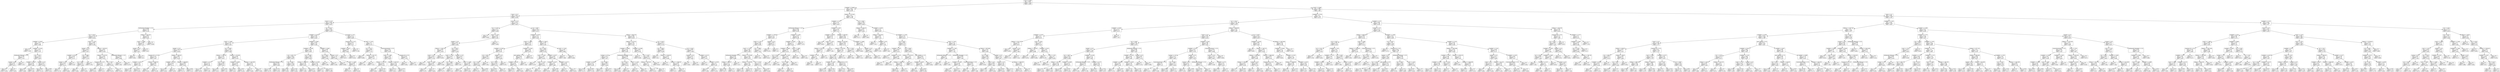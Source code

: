 digraph Tree {
node [shape=box] ;
0 [label="card <= 0.896\nmse = 0.431\nsamples = 3500\nvalue = 5.993"] ;
1 [label="creddebt <= 0.898\nmse = 0.291\nsamples = 663\nvalue = 6.476"] ;
0 -> 1 [labeldistance=2.5, labelangle=45, headlabel="True"] ;
2 [label="retire <= 0.5\nmse = 0.283\nsamples = 414\nvalue = 6.336"] ;
1 -> 2 ;
3 [label="ownvcr <= 0.5\nmse = 0.268\nsamples = 335\nvalue = 6.401"] ;
2 -> 3 ;
4 [label="birthmonth_December <= 0.5\nmse = 0.258\nsamples = 31\nvalue = 6.104"] ;
3 -> 4 ;
5 [label="ed <= 3.674\nmse = 0.234\nsamples = 27\nvalue = 6.024"] ;
4 -> 5 ;
6 [label="creddebt <= 0.045\nmse = 0.34\nsamples = 13\nvalue = 5.868"] ;
5 -> 6 ;
7 [label="mse = 0.0\nsamples = 1\nvalue = 7.078"] ;
6 -> 7 ;
8 [label="creddebt <= 0.163\nmse = 0.237\nsamples = 12\nvalue = 5.767"] ;
6 -> 8 ;
9 [label="birthmonth_February <= 0.5\nmse = 0.149\nsamples = 3\nvalue = 5.242"] ;
8 -> 9 ;
10 [label="cartype <= 0.0\nmse = 0.007\nsamples = 2\nvalue = 4.972"] ;
9 -> 10 ;
11 [label="mse = 0.0\nsamples = 1\nvalue = 5.054"] ;
10 -> 11 ;
12 [label="mse = 0.0\nsamples = 1\nvalue = 4.891"] ;
10 -> 12 ;
13 [label="mse = 0.0\nsamples = 1\nvalue = 5.78"] ;
9 -> 13 ;
14 [label="ed <= 3.535\nmse = 0.143\nsamples = 9\nvalue = 5.942"] ;
8 -> 14 ;
15 [label="creddebt <= 0.497\nmse = 0.094\nsamples = 5\nvalue = 5.689"] ;
14 -> 15 ;
16 [label="mse = 0.04\nsamples = 3\nvalue = 5.496"] ;
15 -> 16 ;
17 [label="mse = 0.035\nsamples = 2\nvalue = 5.98"] ;
15 -> 17 ;
18 [label="cartype <= 0.5\nmse = 0.024\nsamples = 4\nvalue = 6.259"] ;
14 -> 18 ;
19 [label="mse = 0.002\nsamples = 2\nvalue = 6.116"] ;
18 -> 19 ;
20 [label="mse = 0.006\nsamples = 2\nvalue = 6.401"] ;
18 -> 20 ;
21 [label="card2 <= 1.242\nmse = 0.093\nsamples = 14\nvalue = 6.168"] ;
5 -> 21 ;
22 [label="gender <= 0.5\nmse = 0.076\nsamples = 6\nvalue = 5.957"] ;
21 -> 22 ;
23 [label="creddebt <= 0.379\nmse = 0.018\nsamples = 3\nvalue = 6.211"] ;
22 -> 23 ;
24 [label="cartype <= -0.5\nmse = 0.003\nsamples = 2\nvalue = 6.121"] ;
23 -> 24 ;
25 [label="mse = 0.0\nsamples = 1\nvalue = 6.178"] ;
24 -> 25 ;
26 [label="mse = 0.0\nsamples = 1\nvalue = 6.064"] ;
24 -> 26 ;
27 [label="mse = 0.0\nsamples = 1\nvalue = 6.39"] ;
23 -> 27 ;
28 [label="ed <= 3.998\nmse = 0.004\nsamples = 3\nvalue = 5.703"] ;
22 -> 28 ;
29 [label="ed <= 3.807\nmse = 0.001\nsamples = 2\nvalue = 5.659"] ;
28 -> 29 ;
30 [label="mse = 0.0\nsamples = 1\nvalue = 5.683"] ;
29 -> 30 ;
31 [label="mse = -0.0\nsamples = 1\nvalue = 5.635"] ;
29 -> 31 ;
32 [label="mse = -0.0\nsamples = 1\nvalue = 5.792"] ;
28 -> 32 ;
33 [label="tollmon <= 387.031\nmse = 0.047\nsamples = 8\nvalue = 6.326"] ;
21 -> 33 ;
34 [label="tollmon <= 122.781\nmse = 0.019\nsamples = 6\nvalue = 6.412"] ;
33 -> 34 ;
35 [label="response_03 <= 0.5\nmse = 0.013\nsamples = 4\nvalue = 6.341"] ;
34 -> 35 ;
36 [label="mse = 0.003\nsamples = 3\nvalue = 6.281"] ;
35 -> 36 ;
37 [label="mse = 0.0\nsamples = 1\nvalue = 6.52"] ;
35 -> 37 ;
38 [label="ed <= 3.871\nmse = 0.0\nsamples = 2\nvalue = 6.555"] ;
34 -> 38 ;
39 [label="mse = 0.0\nsamples = 1\nvalue = 6.574"] ;
38 -> 39 ;
40 [label="mse = 0.0\nsamples = 1\nvalue = 6.535"] ;
38 -> 40 ;
41 [label="birthmonth_February <= 0.5\nmse = 0.043\nsamples = 2\nvalue = 6.068"] ;
33 -> 41 ;
42 [label="mse = 0.0\nsamples = 1\nvalue = 5.86"] ;
41 -> 42 ;
43 [label="mse = 0.0\nsamples = 1\nvalue = 6.276"] ;
41 -> 43 ;
44 [label="tollmon <= 457.531\nmse = 0.084\nsamples = 4\nvalue = 6.645"] ;
4 -> 44 ;
45 [label="card2 <= 1.498\nmse = 0.058\nsamples = 3\nvalue = 6.76"] ;
44 -> 45 ;
46 [label="gender <= 0.5\nmse = 0.001\nsamples = 2\nvalue = 6.93"] ;
45 -> 46 ;
47 [label="mse = 0.0\nsamples = 1\nvalue = 6.961"] ;
46 -> 47 ;
48 [label="mse = -0.0\nsamples = 1\nvalue = 6.9"] ;
46 -> 48 ;
49 [label="mse = 0.0\nsamples = 1\nvalue = 6.42"] ;
45 -> 49 ;
50 [label="mse = -0.0\nsamples = 1\nvalue = 6.298"] ;
44 -> 50 ;
51 [label="ed <= 4.416\nmse = 0.259\nsamples = 304\nvalue = 6.432"] ;
3 -> 51 ;
52 [label="creddebt <= 0.222\nmse = 0.256\nsamples = 274\nvalue = 6.404"] ;
51 -> 52 ;
53 [label="card2 <= 1.498\nmse = 0.212\nsamples = 47\nvalue = 6.189"] ;
52 -> 53 ;
54 [label="gender <= 0.5\nmse = 0.169\nsamples = 27\nvalue = 6.028"] ;
53 -> 54 ;
55 [label="response_03 <= 0.5\nmse = 0.155\nsamples = 15\nvalue = 5.847"] ;
54 -> 55 ;
56 [label="creddebt <= 0.191\nmse = 0.149\nsamples = 13\nvalue = 5.785"] ;
55 -> 56 ;
57 [label="mse = 0.156\nsamples = 10\nvalue = 5.692"] ;
56 -> 57 ;
58 [label="mse = 0.002\nsamples = 3\nvalue = 6.093"] ;
56 -> 58 ;
59 [label="tollmon <= 560.781\nmse = 0.008\nsamples = 2\nvalue = 6.25"] ;
55 -> 59 ;
60 [label="mse = 0.0\nsamples = 1\nvalue = 6.341"] ;
59 -> 60 ;
61 [label="mse = 0.0\nsamples = 1\nvalue = 6.159"] ;
59 -> 61 ;
62 [label="tollmon <= 205.031\nmse = 0.095\nsamples = 12\nvalue = 6.254"] ;
54 -> 62 ;
63 [label="creddebt <= 0.129\nmse = 0.045\nsamples = 7\nvalue = 6.112"] ;
62 -> 63 ;
64 [label="mse = 0.033\nsamples = 5\nvalue = 6.205"] ;
63 -> 64 ;
65 [label="mse = 0.0\nsamples = 2\nvalue = 5.879"] ;
63 -> 65 ;
66 [label="tollmon <= 1056.062\nmse = 0.096\nsamples = 5\nvalue = 6.453"] ;
62 -> 66 ;
67 [label="mse = 0.003\nsamples = 2\nvalue = 6.772"] ;
66 -> 67 ;
68 [label="mse = 0.044\nsamples = 3\nvalue = 6.24"] ;
66 -> 68 ;
69 [label="ed <= 3.936\nmse = 0.187\nsamples = 20\nvalue = 6.406"] ;
53 -> 69 ;
70 [label="tollmon <= 148.781\nmse = 0.191\nsamples = 11\nvalue = 6.621"] ;
69 -> 70 ;
71 [label="creddebt <= 0.13\nmse = 0.232\nsamples = 6\nvalue = 6.449"] ;
70 -> 71 ;
72 [label="mse = 0.18\nsamples = 4\nvalue = 6.678"] ;
71 -> 72 ;
73 [label="mse = 0.021\nsamples = 2\nvalue = 5.99"] ;
71 -> 73 ;
74 [label="ed <= 3.158\nmse = 0.064\nsamples = 5\nvalue = 6.827"] ;
70 -> 74 ;
75 [label="mse = 0.013\nsamples = 2\nvalue = 6.537"] ;
74 -> 75 ;
76 [label="mse = 0.005\nsamples = 3\nvalue = 7.02"] ;
74 -> 76 ;
77 [label="tollmon <= 757.656\nmse = 0.056\nsamples = 9\nvalue = 6.144"] ;
69 -> 77 ;
78 [label="creddebt <= 0.094\nmse = 0.019\nsamples = 7\nvalue = 6.245"] ;
77 -> 78 ;
79 [label="mse = 0.005\nsamples = 3\nvalue = 6.39"] ;
78 -> 79 ;
80 [label="mse = 0.003\nsamples = 4\nvalue = 6.136"] ;
78 -> 80 ;
81 [label="tollmon <= 1027.062\nmse = 0.024\nsamples = 2\nvalue = 5.791"] ;
77 -> 81 ;
82 [label="mse = 0.0\nsamples = 1\nvalue = 5.636"] ;
81 -> 82 ;
83 [label="mse = 0.0\nsamples = 1\nvalue = 5.946"] ;
81 -> 83 ;
84 [label="creddebt <= 0.887\nmse = 0.254\nsamples = 227\nvalue = 6.449"] ;
52 -> 84 ;
85 [label="creddebt <= 0.766\nmse = 0.249\nsamples = 222\nvalue = 6.458"] ;
84 -> 85 ;
86 [label="ed <= 3.674\nmse = 0.248\nsamples = 190\nvalue = 6.425"] ;
85 -> 86 ;
87 [label="birthmonth_February <= 0.5\nmse = 0.234\nsamples = 52\nvalue = 6.288"] ;
86 -> 87 ;
88 [label="mse = 0.158\nsamples = 42\nvalue = 6.175"] ;
87 -> 88 ;
89 [label="mse = 0.276\nsamples = 10\nvalue = 6.763"] ;
87 -> 89 ;
90 [label="ed <= 4.062\nmse = 0.244\nsamples = 138\nvalue = 6.476"] ;
86 -> 90 ;
91 [label="mse = 0.245\nsamples = 81\nvalue = 6.542"] ;
90 -> 91 ;
92 [label="mse = 0.228\nsamples = 57\nvalue = 6.383"] ;
90 -> 92 ;
93 [label="ed <= 3.936\nmse = 0.208\nsamples = 32\nvalue = 6.654"] ;
85 -> 93 ;
94 [label="tollmon <= 1098.531\nmse = 0.139\nsamples = 14\nvalue = 6.923"] ;
93 -> 94 ;
95 [label="mse = 0.111\nsamples = 12\nvalue = 7.004"] ;
94 -> 95 ;
96 [label="mse = 0.032\nsamples = 2\nvalue = 6.439"] ;
94 -> 96 ;
97 [label="creddebt <= 0.768\nmse = 0.162\nsamples = 18\nvalue = 6.444"] ;
93 -> 97 ;
98 [label="mse = 0.027\nsamples = 2\nvalue = 7.05"] ;
97 -> 98 ;
99 [label="mse = 0.127\nsamples = 16\nvalue = 6.368"] ;
97 -> 99 ;
100 [label="creddebt <= 0.891\nmse = 0.283\nsamples = 5\nvalue = 6.034"] ;
84 -> 100 ;
101 [label="ed <= 3.853\nmse = 0.008\nsamples = 2\nvalue = 5.482"] ;
100 -> 101 ;
102 [label="mse = 0.0\nsamples = 1\nvalue = 5.569"] ;
101 -> 102 ;
103 [label="mse = 0.0\nsamples = 1\nvalue = 5.395"] ;
101 -> 103 ;
104 [label="cartype <= 0.5\nmse = 0.128\nsamples = 3\nvalue = 6.402"] ;
100 -> 104 ;
105 [label="mse = 0.0\nsamples = 1\nvalue = 6.906"] ;
104 -> 105 ;
106 [label="card2 <= 1.498\nmse = 0.002\nsamples = 2\nvalue = 6.151"] ;
104 -> 106 ;
107 [label="mse = 0.0\nsamples = 1\nvalue = 6.107"] ;
106 -> 107 ;
108 [label="mse = 0.0\nsamples = 1\nvalue = 6.194"] ;
106 -> 108 ;
109 [label="cartype <= -0.5\nmse = 0.211\nsamples = 30\nvalue = 6.685"] ;
51 -> 109 ;
110 [label="response_03 <= 0.5\nmse = 0.162\nsamples = 3\nvalue = 6.32"] ;
109 -> 110 ;
111 [label="creddebt <= 0.621\nmse = 0.006\nsamples = 2\nvalue = 6.601"] ;
110 -> 111 ;
112 [label="mse = 0.0\nsamples = 1\nvalue = 6.677"] ;
111 -> 112 ;
113 [label="mse = -0.0\nsamples = 1\nvalue = 6.524"] ;
111 -> 113 ;
114 [label="mse = -0.0\nsamples = 1\nvalue = 5.758"] ;
110 -> 114 ;
115 [label="card2 <= 1.242\nmse = 0.2\nsamples = 27\nvalue = 6.725"] ;
109 -> 115 ;
116 [label="ed <= 4.527\nmse = 0.094\nsamples = 3\nvalue = 7.121"] ;
115 -> 116 ;
117 [label="mse = 0.0\nsamples = 1\nvalue = 6.689"] ;
116 -> 117 ;
118 [label="tollmon <= 231.125\nmse = 0.001\nsamples = 2\nvalue = 7.337"] ;
116 -> 118 ;
119 [label="mse = 0.0\nsamples = 1\nvalue = 7.363"] ;
118 -> 119 ;
120 [label="mse = 0.0\nsamples = 1\nvalue = 7.312"] ;
118 -> 120 ;
121 [label="commutenonmotor <= 0.5\nmse = 0.191\nsamples = 24\nvalue = 6.676"] ;
115 -> 121 ;
122 [label="card2 <= 1.498\nmse = 0.189\nsamples = 22\nvalue = 6.639"] ;
121 -> 122 ;
123 [label="tollmon <= 175.781\nmse = 0.434\nsamples = 3\nvalue = 6.356"] ;
122 -> 123 ;
124 [label="mse = 0.0\nsamples = 1\nvalue = 5.823"] ;
123 -> 124 ;
125 [label="mse = 0.438\nsamples = 2\nvalue = 6.622"] ;
123 -> 125 ;
126 [label="tollmon <= 1057.812\nmse = 0.136\nsamples = 19\nvalue = 6.684"] ;
122 -> 126 ;
127 [label="mse = 0.113\nsamples = 17\nvalue = 6.641"] ;
126 -> 127 ;
128 [label="mse = 0.178\nsamples = 2\nvalue = 7.052"] ;
126 -> 128 ;
129 [label="response_03 <= 0.5\nmse = 0.031\nsamples = 2\nvalue = 7.079"] ;
121 -> 129 ;
130 [label="mse = 0.0\nsamples = 1\nvalue = 6.902"] ;
129 -> 130 ;
131 [label="mse = -0.0\nsamples = 1\nvalue = 7.255"] ;
129 -> 131 ;
132 [label="ownvcr <= 0.5\nmse = 0.252\nsamples = 79\nvalue = 6.061"] ;
2 -> 132 ;
133 [label="ed <= 3.158\nmse = 0.14\nsamples = 14\nvalue = 5.659"] ;
132 -> 133 ;
134 [label="mse = 0.0\nsamples = 1\nvalue = 6.495"] ;
133 -> 134 ;
135 [label="card2 <= 1.701\nmse = 0.092\nsamples = 13\nvalue = 5.595"] ;
133 -> 135 ;
136 [label="gender <= 0.5\nmse = 0.051\nsamples = 12\nvalue = 5.656"] ;
135 -> 136 ;
137 [label="tollmon <= 190.125\nmse = 0.034\nsamples = 5\nvalue = 5.819"] ;
136 -> 137 ;
138 [label="owntv <= 0.5\nmse = 0.024\nsamples = 4\nvalue = 5.759"] ;
137 -> 138 ;
139 [label="mse = 0.0\nsamples = 1\nvalue = 6.019"] ;
138 -> 139 ;
140 [label="card2 <= 1.498\nmse = 0.002\nsamples = 3\nvalue = 5.673"] ;
138 -> 140 ;
141 [label="mse = 0.0\nsamples = 2\nvalue = 5.707"] ;
140 -> 141 ;
142 [label="mse = -0.0\nsamples = 1\nvalue = 5.605"] ;
140 -> 142 ;
143 [label="mse = -0.0\nsamples = 1\nvalue = 6.059"] ;
137 -> 143 ;
144 [label="ed <= 3.932\nmse = 0.031\nsamples = 7\nvalue = 5.539"] ;
136 -> 144 ;
145 [label="card2 <= 1.242\nmse = 0.015\nsamples = 3\nvalue = 5.391"] ;
144 -> 145 ;
146 [label="mse = 0.0\nsamples = 1\nvalue = 5.546"] ;
145 -> 146 ;
147 [label="ed <= 3.603\nmse = 0.004\nsamples = 2\nvalue = 5.314"] ;
145 -> 147 ;
148 [label="mse = 0.0\nsamples = 1\nvalue = 5.377"] ;
147 -> 148 ;
149 [label="mse = 0.0\nsamples = 1\nvalue = 5.25"] ;
147 -> 149 ;
150 [label="cartype <= -0.5\nmse = 0.014\nsamples = 4\nvalue = 5.65"] ;
144 -> 150 ;
151 [label="mse = 0.0\nsamples = 1\nvalue = 5.82"] ;
150 -> 151 ;
152 [label="card2 <= 1.498\nmse = 0.006\nsamples = 3\nvalue = 5.593"] ;
150 -> 152 ;
153 [label="mse = 0.0\nsamples = 1\nvalue = 5.489"] ;
152 -> 153 ;
154 [label="mse = 0.001\nsamples = 2\nvalue = 5.646"] ;
152 -> 154 ;
155 [label="mse = 0.0\nsamples = 1\nvalue = 4.858"] ;
135 -> 155 ;
156 [label="ed <= 3.807\nmse = 0.234\nsamples = 65\nvalue = 6.147"] ;
132 -> 156 ;
157 [label="creddebt <= 0.437\nmse = 0.151\nsamples = 26\nvalue = 6.342"] ;
156 -> 157 ;
158 [label="card2 <= 1.498\nmse = 0.162\nsamples = 15\nvalue = 6.442"] ;
157 -> 158 ;
159 [label="creddebt <= 0.256\nmse = 0.156\nsamples = 9\nvalue = 6.287"] ;
158 -> 159 ;
160 [label="ed <= 3.674\nmse = 0.085\nsamples = 4\nvalue = 5.915"] ;
159 -> 160 ;
161 [label="ed <= 3.232\nmse = 0.021\nsamples = 3\nvalue = 6.066"] ;
160 -> 161 ;
162 [label="mse = 0.0\nsamples = 1\nvalue = 6.255"] ;
161 -> 162 ;
163 [label="mse = 0.006\nsamples = 2\nvalue = 5.972"] ;
161 -> 163 ;
164 [label="mse = -0.0\nsamples = 1\nvalue = 5.461"] ;
160 -> 164 ;
165 [label="gender <= 0.5\nmse = 0.013\nsamples = 5\nvalue = 6.584"] ;
159 -> 165 ;
166 [label="ed <= 3.674\nmse = 0.004\nsamples = 4\nvalue = 6.533"] ;
165 -> 166 ;
167 [label="mse = 0.002\nsamples = 3\nvalue = 6.562"] ;
166 -> 167 ;
168 [label="mse = -0.0\nsamples = 1\nvalue = 6.447"] ;
166 -> 168 ;
169 [label="mse = 0.0\nsamples = 1\nvalue = 6.787"] ;
165 -> 169 ;
170 [label="creddebt <= 0.301\nmse = 0.081\nsamples = 6\nvalue = 6.674"] ;
158 -> 170 ;
171 [label="pets_reptiles <= 1.0\nmse = 0.041\nsamples = 5\nvalue = 6.771"] ;
170 -> 171 ;
172 [label="creddebt <= 0.139\nmse = 0.007\nsamples = 4\nvalue = 6.678"] ;
171 -> 172 ;
173 [label="mse = 0.003\nsamples = 2\nvalue = 6.75"] ;
172 -> 173 ;
174 [label="mse = 0.0\nsamples = 2\nvalue = 6.605"] ;
172 -> 174 ;
175 [label="mse = 0.0\nsamples = 1\nvalue = 7.146"] ;
171 -> 175 ;
176 [label="mse = 0.0\nsamples = 1\nvalue = 6.185"] ;
170 -> 176 ;
177 [label="tollmon <= 364.5\nmse = 0.105\nsamples = 11\nvalue = 6.205"] ;
157 -> 177 ;
178 [label="ed <= 3.461\nmse = 0.034\nsamples = 9\nvalue = 6.102"] ;
177 -> 178 ;
179 [label="card2 <= 1.354\nmse = 0.007\nsamples = 4\nvalue = 6.244"] ;
178 -> 179 ;
180 [label="mse = 0.0\nsamples = 1\nvalue = 6.129"] ;
179 -> 180 ;
181 [label="card2 <= 1.701\nmse = 0.004\nsamples = 3\nvalue = 6.283"] ;
179 -> 181 ;
182 [label="mse = 0.0\nsamples = 2\nvalue = 6.326"] ;
181 -> 182 ;
183 [label="mse = 0.0\nsamples = 1\nvalue = 6.197"] ;
181 -> 183 ;
184 [label="creddebt <= 0.537\nmse = 0.026\nsamples = 5\nvalue = 5.989"] ;
178 -> 184 ;
185 [label="creddebt <= 0.447\nmse = 0.02\nsamples = 3\nvalue = 5.899"] ;
184 -> 185 ;
186 [label="mse = 0.0\nsamples = 1\nvalue = 6.078"] ;
185 -> 186 ;
187 [label="mse = 0.006\nsamples = 2\nvalue = 5.809"] ;
185 -> 187 ;
188 [label="creddebt <= 0.711\nmse = 0.005\nsamples = 2\nvalue = 6.123"] ;
184 -> 188 ;
189 [label="mse = 0.0\nsamples = 1\nvalue = 6.193"] ;
188 -> 189 ;
190 [label="mse = -0.0\nsamples = 1\nvalue = 6.053"] ;
188 -> 190 ;
191 [label="card2 <= 1.354\nmse = 0.161\nsamples = 2\nvalue = 6.668"] ;
177 -> 191 ;
192 [label="mse = 0.0\nsamples = 1\nvalue = 7.069"] ;
191 -> 192 ;
193 [label="mse = 0.0\nsamples = 1\nvalue = 6.268"] ;
191 -> 193 ;
194 [label="tollmon <= 663.125\nmse = 0.248\nsamples = 39\nvalue = 6.018"] ;
156 -> 194 ;
195 [label="tollmon <= 157.531\nmse = 0.195\nsamples = 30\nvalue = 6.101"] ;
194 -> 195 ;
196 [label="creddebt <= 0.659\nmse = 0.191\nsamples = 26\nvalue = 6.034"] ;
195 -> 196 ;
197 [label="cartype <= 0.5\nmse = 0.152\nsamples = 19\nvalue = 5.93"] ;
196 -> 197 ;
198 [label="creddebt <= 0.483\nmse = 0.141\nsamples = 14\nvalue = 6.028"] ;
197 -> 198 ;
199 [label="mse = 0.156\nsamples = 10\nvalue = 6.131"] ;
198 -> 199 ;
200 [label="mse = 0.009\nsamples = 4\nvalue = 5.769"] ;
198 -> 200 ;
201 [label="ed <= 4.062\nmse = 0.084\nsamples = 5\nvalue = 5.658"] ;
197 -> 201 ;
202 [label="mse = 0.015\nsamples = 2\nvalue = 5.429"] ;
201 -> 202 ;
203 [label="mse = 0.072\nsamples = 3\nvalue = 5.811"] ;
201 -> 203 ;
204 [label="birthmonth_December <= 0.5\nmse = 0.188\nsamples = 7\nvalue = 6.316"] ;
196 -> 204 ;
205 [label="ed <= 4.471\nmse = 0.091\nsamples = 5\nvalue = 6.532"] ;
204 -> 205 ;
206 [label="mse = 0.046\nsamples = 4\nvalue = 6.648"] ;
205 -> 206 ;
207 [label="mse = 0.0\nsamples = 1\nvalue = 6.068"] ;
205 -> 207 ;
208 [label="card2 <= 1.354\nmse = 0.021\nsamples = 2\nvalue = 5.775"] ;
204 -> 208 ;
209 [label="mse = 0.0\nsamples = 1\nvalue = 5.628"] ;
208 -> 209 ;
210 [label="mse = -0.0\nsamples = 1\nvalue = 5.921"] ;
208 -> 210 ;
211 [label="creddebt <= 0.298\nmse = 0.007\nsamples = 4\nvalue = 6.533"] ;
195 -> 211 ;
212 [label="mse = 0.0\nsamples = 1\nvalue = 6.396"] ;
211 -> 212 ;
213 [label="ed <= 4.357\nmse = 0.001\nsamples = 3\nvalue = 6.579"] ;
211 -> 213 ;
214 [label="tollmon <= 637.625\nmse = 0.0\nsamples = 2\nvalue = 6.56"] ;
213 -> 214 ;
215 [label="mse = 0.0\nsamples = 1\nvalue = 6.543"] ;
214 -> 215 ;
216 [label="mse = -0.0\nsamples = 1\nvalue = 6.577"] ;
214 -> 216 ;
217 [label="mse = -0.0\nsamples = 1\nvalue = 6.616"] ;
213 -> 217 ;
218 [label="ed <= 4.183\nmse = 0.323\nsamples = 9\nvalue = 5.743"] ;
194 -> 218 ;
219 [label="ed <= 3.936\nmse = 0.088\nsamples = 4\nvalue = 6.289"] ;
218 -> 219 ;
220 [label="mse = 0.0\nsamples = 1\nvalue = 5.81"] ;
219 -> 220 ;
221 [label="tollmon <= 1238.281\nmse = 0.015\nsamples = 3\nvalue = 6.449"] ;
219 -> 221 ;
222 [label="mse = 0.0\nsamples = 1\nvalue = 6.611"] ;
221 -> 222 ;
223 [label="tollmon <= 1798.281\nmse = 0.002\nsamples = 2\nvalue = 6.368"] ;
221 -> 223 ;
224 [label="mse = 0.0\nsamples = 1\nvalue = 6.32"] ;
223 -> 224 ;
225 [label="mse = 0.0\nsamples = 1\nvalue = 6.416"] ;
223 -> 225 ;
226 [label="ed <= 4.416\nmse = 0.082\nsamples = 5\nvalue = 5.306"] ;
218 -> 226 ;
227 [label="cartype <= 0.5\nmse = 0.013\nsamples = 2\nvalue = 4.967"] ;
226 -> 227 ;
228 [label="mse = 0.0\nsamples = 1\nvalue = 5.082"] ;
227 -> 228 ;
229 [label="mse = 0.0\nsamples = 1\nvalue = 4.853"] ;
227 -> 229 ;
230 [label="creddebt <= 0.122\nmse = 0.001\nsamples = 3\nvalue = 5.531"] ;
226 -> 230 ;
231 [label="mse = 0.0\nsamples = 1\nvalue = 5.58"] ;
230 -> 231 ;
232 [label="creddebt <= 0.526\nmse = 0.0\nsamples = 2\nvalue = 5.507"] ;
230 -> 232 ;
233 [label="mse = 0.0\nsamples = 1\nvalue = 5.496"] ;
232 -> 233 ;
234 [label="mse = 0.0\nsamples = 1\nvalue = 5.518"] ;
232 -> 234 ;
235 [label="tollmon <= 517.625\nmse = 0.22\nsamples = 249\nvalue = 6.708"] ;
1 -> 235 ;
236 [label="creddebt <= 1.47\nmse = 0.227\nsamples = 171\nvalue = 6.618"] ;
235 -> 236 ;
237 [label="birthmonth_February <= 0.5\nmse = 0.194\nsamples = 98\nvalue = 6.528"] ;
236 -> 237 ;
238 [label="creddebt <= 1.456\nmse = 0.171\nsamples = 90\nvalue = 6.557"] ;
237 -> 238 ;
239 [label="card2 <= 1.701\nmse = 0.168\nsamples = 88\nvalue = 6.569"] ;
238 -> 239 ;
240 [label="card2 <= 1.242\nmse = 0.163\nsamples = 86\nvalue = 6.558"] ;
239 -> 240 ;
241 [label="birthmonth_December <= 0.5\nmse = 0.142\nsamples = 21\nvalue = 6.688"] ;
240 -> 241 ;
242 [label="tollmon <= 484.25\nmse = 0.117\nsamples = 20\nvalue = 6.649"] ;
241 -> 242 ;
243 [label="mse = 0.108\nsamples = 19\nvalue = 6.677"] ;
242 -> 243 ;
244 [label="mse = -0.0\nsamples = 1\nvalue = 6.13"] ;
242 -> 244 ;
245 [label="mse = -0.0\nsamples = 1\nvalue = 7.473"] ;
241 -> 245 ;
246 [label="tollmon <= 375.406\nmse = 0.162\nsamples = 65\nvalue = 6.516"] ;
240 -> 246 ;
247 [label="tollmon <= 192.656\nmse = 0.16\nsamples = 56\nvalue = 6.481"] ;
246 -> 247 ;
248 [label="mse = 0.149\nsamples = 50\nvalue = 6.519"] ;
247 -> 248 ;
249 [label="mse = 0.143\nsamples = 6\nvalue = 6.171"] ;
247 -> 249 ;
250 [label="ed <= 3.739\nmse = 0.123\nsamples = 9\nvalue = 6.731"] ;
246 -> 250 ;
251 [label="mse = 0.031\nsamples = 2\nvalue = 7.202"] ;
250 -> 251 ;
252 [label="mse = 0.067\nsamples = 7\nvalue = 6.596"] ;
250 -> 252 ;
253 [label="ed <= 3.998\nmse = 0.175\nsamples = 2\nvalue = 7.041"] ;
239 -> 253 ;
254 [label="mse = 0.0\nsamples = 1\nvalue = 7.459"] ;
253 -> 254 ;
255 [label="mse = -0.0\nsamples = 1\nvalue = 6.623"] ;
253 -> 255 ;
256 [label="gender <= 0.5\nmse = 0.016\nsamples = 2\nvalue = 6.027"] ;
238 -> 256 ;
257 [label="mse = 0.0\nsamples = 1\nvalue = 6.153"] ;
256 -> 257 ;
258 [label="mse = 0.0\nsamples = 1\nvalue = 5.9"] ;
256 -> 258 ;
259 [label="creddebt <= 1.292\nmse = 0.329\nsamples = 8\nvalue = 6.198"] ;
237 -> 259 ;
260 [label="creddebt <= 1.061\nmse = 0.111\nsamples = 7\nvalue = 6.016"] ;
259 -> 260 ;
261 [label="creddebt <= 0.982\nmse = 0.08\nsamples = 5\nvalue = 6.134"] ;
260 -> 261 ;
262 [label="ed <= 4.228\nmse = 0.007\nsamples = 2\nvalue = 5.857"] ;
261 -> 262 ;
263 [label="mse = 0.0\nsamples = 1\nvalue = 5.776"] ;
262 -> 263 ;
264 [label="mse = -0.0\nsamples = 1\nvalue = 5.938"] ;
262 -> 264 ;
265 [label="creddebt <= 1.035\nmse = 0.043\nsamples = 3\nvalue = 6.318"] ;
261 -> 265 ;
266 [label="ed <= 3.998\nmse = 0.0\nsamples = 2\nvalue = 6.466"] ;
265 -> 266 ;
267 [label="mse = 0.0\nsamples = 1\nvalue = 6.467"] ;
266 -> 267 ;
268 [label="mse = 0.0\nsamples = 1\nvalue = 6.464"] ;
266 -> 268 ;
269 [label="mse = 0.0\nsamples = 1\nvalue = 6.024"] ;
265 -> 269 ;
270 [label="card2 <= 1.498\nmse = 0.069\nsamples = 2\nvalue = 5.723"] ;
260 -> 270 ;
271 [label="mse = 0.0\nsamples = 1\nvalue = 5.985"] ;
270 -> 271 ;
272 [label="mse = -0.0\nsamples = 1\nvalue = 5.461"] ;
270 -> 272 ;
273 [label="mse = 0.0\nsamples = 1\nvalue = 7.473"] ;
259 -> 273 ;
274 [label="creddebt <= 1.501\nmse = 0.247\nsamples = 73\nvalue = 6.74"] ;
236 -> 274 ;
275 [label="creddebt <= 1.476\nmse = 0.039\nsamples = 5\nvalue = 7.24"] ;
274 -> 275 ;
276 [label="mse = 0.0\nsamples = 1\nvalue = 6.943"] ;
275 -> 276 ;
277 [label="card2 <= 1.701\nmse = 0.021\nsamples = 4\nvalue = 7.314"] ;
275 -> 277 ;
278 [label="tollmon <= 247.531\nmse = 0.015\nsamples = 3\nvalue = 7.37"] ;
277 -> 278 ;
279 [label="creddebt <= 1.49\nmse = 0.0\nsamples = 2\nvalue = 7.456"] ;
278 -> 279 ;
280 [label="mse = 0.0\nsamples = 1\nvalue = 7.439"] ;
279 -> 280 ;
281 [label="mse = 0.0\nsamples = 1\nvalue = 7.473"] ;
279 -> 281 ;
282 [label="mse = -0.0\nsamples = 1\nvalue = 7.197"] ;
278 -> 282 ;
283 [label="mse = 0.0\nsamples = 1\nvalue = 7.148"] ;
277 -> 283 ;
284 [label="tollmon <= 446.281\nmse = 0.242\nsamples = 68\nvalue = 6.703"] ;
274 -> 284 ;
285 [label="tollmon <= 415.281\nmse = 0.229\nsamples = 65\nvalue = 6.727"] ;
284 -> 285 ;
286 [label="tollmon <= 375.781\nmse = 0.225\nsamples = 63\nvalue = 6.71"] ;
285 -> 286 ;
287 [label="ed <= 4.062\nmse = 0.213\nsamples = 62\nvalue = 6.726"] ;
286 -> 287 ;
288 [label="creddebt <= 1.687\nmse = 0.196\nsamples = 35\nvalue = 6.639"] ;
287 -> 288 ;
289 [label="mse = 0.145\nsamples = 13\nvalue = 6.479"] ;
288 -> 289 ;
290 [label="mse = 0.202\nsamples = 22\nvalue = 6.733"] ;
288 -> 290 ;
291 [label="response_03 <= 0.5\nmse = 0.212\nsamples = 27\nvalue = 6.838"] ;
287 -> 291 ;
292 [label="mse = 0.203\nsamples = 23\nvalue = 6.911"] ;
291 -> 292 ;
293 [label="mse = 0.057\nsamples = 4\nvalue = 6.422"] ;
291 -> 293 ;
294 [label="mse = -0.0\nsamples = 1\nvalue = 5.716"] ;
286 -> 294 ;
295 [label="ed <= 3.794\nmse = 0.038\nsamples = 2\nvalue = 7.278"] ;
285 -> 295 ;
296 [label="mse = 0.0\nsamples = 1\nvalue = 7.083"] ;
295 -> 296 ;
297 [label="mse = 0.0\nsamples = 1\nvalue = 7.473"] ;
295 -> 297 ;
298 [label="creddebt <= 1.668\nmse = 0.255\nsamples = 3\nvalue = 6.188"] ;
284 -> 298 ;
299 [label="mse = 0.0\nsamples = 1\nvalue = 6.846"] ;
298 -> 299 ;
300 [label="gender <= 0.5\nmse = 0.057\nsamples = 2\nvalue = 5.859"] ;
298 -> 300 ;
301 [label="mse = 0.0\nsamples = 1\nvalue = 6.098"] ;
300 -> 301 ;
302 [label="mse = -0.0\nsamples = 1\nvalue = 5.619"] ;
300 -> 302 ;
303 [label="ed <= 3.081\nmse = 0.148\nsamples = 78\nvalue = 6.904"] ;
235 -> 303 ;
304 [label="tollmon <= 1024.25\nmse = 0.025\nsamples = 2\nvalue = 5.959"] ;
303 -> 304 ;
305 [label="mse = 0.0\nsamples = 1\nvalue = 6.117"] ;
304 -> 305 ;
306 [label="mse = 0.0\nsamples = 1\nvalue = 5.802"] ;
304 -> 306 ;
307 [label="creddebt <= 0.916\nmse = 0.127\nsamples = 76\nvalue = 6.929"] ;
303 -> 307 ;
308 [label="tollmon <= 810.781\nmse = 0.004\nsamples = 3\nvalue = 7.326"] ;
307 -> 308 ;
309 [label="mse = 0.0\nsamples = 1\nvalue = 7.415"] ;
308 -> 309 ;
310 [label="creddebt <= 0.9\nmse = 0.0\nsamples = 2\nvalue = 7.281"] ;
308 -> 310 ;
311 [label="mse = 0.0\nsamples = 1\nvalue = 7.279"] ;
310 -> 311 ;
312 [label="mse = -0.0\nsamples = 1\nvalue = 7.282"] ;
310 -> 312 ;
313 [label="creddebt <= 1.158\nmse = 0.125\nsamples = 73\nvalue = 6.913"] ;
307 -> 313 ;
314 [label="ed <= 3.807\nmse = 0.059\nsamples = 13\nvalue = 6.721"] ;
313 -> 314 ;
315 [label="creddebt <= 1.03\nmse = 0.028\nsamples = 3\nvalue = 6.376"] ;
314 -> 315 ;
316 [label="mse = 0.0\nsamples = 1\nvalue = 6.152"] ;
315 -> 316 ;
317 [label="creddebt <= 1.133\nmse = 0.004\nsamples = 2\nvalue = 6.489"] ;
315 -> 317 ;
318 [label="mse = 0.0\nsamples = 1\nvalue = 6.422"] ;
317 -> 318 ;
319 [label="mse = 0.0\nsamples = 1\nvalue = 6.555"] ;
317 -> 319 ;
320 [label="ed <= 4.062\nmse = 0.022\nsamples = 10\nvalue = 6.824"] ;
314 -> 320 ;
321 [label="tollmon <= 2137.812\nmse = 0.027\nsamples = 4\nvalue = 6.931"] ;
320 -> 321 ;
322 [label="tollmon <= 1200.156\nmse = 0.004\nsamples = 3\nvalue = 6.841"] ;
321 -> 322 ;
323 [label="mse = 0.001\nsamples = 2\nvalue = 6.884"] ;
322 -> 323 ;
324 [label="mse = -0.0\nsamples = 1\nvalue = 6.754"] ;
322 -> 324 ;
325 [label="mse = 0.0\nsamples = 1\nvalue = 7.2"] ;
321 -> 325 ;
326 [label="pets_reptiles <= 1.0\nmse = 0.007\nsamples = 6\nvalue = 6.754"] ;
320 -> 326 ;
327 [label="creddebt <= 0.925\nmse = 0.005\nsamples = 5\nvalue = 6.776"] ;
326 -> 327 ;
328 [label="mse = 0.0\nsamples = 1\nvalue = 6.681"] ;
327 -> 328 ;
329 [label="mse = 0.004\nsamples = 4\nvalue = 6.799"] ;
327 -> 329 ;
330 [label="mse = 0.0\nsamples = 1\nvalue = 6.644"] ;
326 -> 330 ;
331 [label="card2 <= 1.242\nmse = 0.13\nsamples = 60\nvalue = 6.954"] ;
313 -> 331 ;
332 [label="creddebt <= 1.282\nmse = 0.042\nsamples = 13\nvalue = 7.136"] ;
331 -> 332 ;
333 [label="birthmonth_February <= 0.5\nmse = 0.0\nsamples = 2\nvalue = 7.383"] ;
332 -> 333 ;
334 [label="mse = 0.0\nsamples = 1\nvalue = 7.361"] ;
333 -> 334 ;
335 [label="mse = -0.0\nsamples = 1\nvalue = 7.405"] ;
333 -> 335 ;
336 [label="birthmonth_December <= 0.5\nmse = 0.036\nsamples = 11\nvalue = 7.091"] ;
332 -> 336 ;
337 [label="creddebt <= 1.493\nmse = 0.026\nsamples = 9\nvalue = 7.034"] ;
336 -> 337 ;
338 [label="mse = 0.0\nsamples = 2\nvalue = 6.851"] ;
337 -> 338 ;
339 [label="mse = 0.021\nsamples = 7\nvalue = 7.086"] ;
337 -> 339 ;
340 [label="commutenonmotor <= 0.5\nmse = 0.003\nsamples = 2\nvalue = 7.346"] ;
336 -> 340 ;
341 [label="mse = 0.0\nsamples = 1\nvalue = 7.404"] ;
340 -> 341 ;
342 [label="mse = 0.0\nsamples = 1\nvalue = 7.288"] ;
340 -> 342 ;
343 [label="tollmon <= 907.906\nmse = 0.143\nsamples = 47\nvalue = 6.904"] ;
331 -> 343 ;
344 [label="ed <= 3.461\nmse = 0.096\nsamples = 18\nvalue = 7.041"] ;
343 -> 344 ;
345 [label="mse = 0.0\nsamples = 1\nvalue = 6.303"] ;
344 -> 345 ;
346 [label="retire <= 0.5\nmse = 0.068\nsamples = 17\nvalue = 7.084"] ;
344 -> 346 ;
347 [label="mse = 0.056\nsamples = 16\nvalue = 7.115"] ;
346 -> 347 ;
348 [label="mse = -0.0\nsamples = 1\nvalue = 6.594"] ;
346 -> 348 ;
349 [label="gender <= 0.5\nmse = 0.153\nsamples = 29\nvalue = 6.82"] ;
343 -> 349 ;
350 [label="cartype <= -0.5\nmse = 0.154\nsamples = 20\nvalue = 6.931"] ;
349 -> 350 ;
351 [label="mse = 0.093\nsamples = 3\nvalue = 6.428"] ;
350 -> 351 ;
352 [label="mse = 0.112\nsamples = 17\nvalue = 7.02"] ;
350 -> 352 ;
353 [label="tollmon <= 2930.281\nmse = 0.062\nsamples = 9\nvalue = 6.572"] ;
349 -> 353 ;
354 [label="mse = 0.04\nsamples = 8\nvalue = 6.629"] ;
353 -> 354 ;
355 [label="mse = 0.0\nsamples = 1\nvalue = 6.117"] ;
353 -> 355 ;
356 [label="card2 <= 0.896\nmse = 0.396\nsamples = 2837\nvalue = 5.88"] ;
0 -> 356 [labeldistance=2.5, labelangle=-45, headlabel="False"] ;
357 [label="creddebt <= 0.762\nmse = 0.3\nsamples = 597\nvalue = 6.214"] ;
356 -> 357 ;
358 [label="ed <= 2.914\nmse = 0.279\nsamples = 300\nvalue = 6.076"] ;
357 -> 358 ;
359 [label="creddebt <= 0.494\nmse = 0.211\nsamples = 9\nvalue = 6.572"] ;
358 -> 359 ;
360 [label="creddebt <= 0.167\nmse = 0.15\nsamples = 8\nvalue = 6.474"] ;
359 -> 360 ;
361 [label="tollmon <= 351.125\nmse = 0.103\nsamples = 3\nvalue = 6.872"] ;
360 -> 361 ;
362 [label="mse = 0.0\nsamples = 1\nvalue = 6.428"] ;
361 -> 362 ;
363 [label="cartype <= 0.0\nmse = 0.006\nsamples = 2\nvalue = 7.094"] ;
361 -> 363 ;
364 [label="mse = 0.0\nsamples = 1\nvalue = 7.173"] ;
363 -> 364 ;
365 [label="mse = 0.0\nsamples = 1\nvalue = 7.014"] ;
363 -> 365 ;
366 [label="card <= 1.354\nmse = 0.027\nsamples = 5\nvalue = 6.235"] ;
360 -> 366 ;
367 [label="tollmon <= 195.031\nmse = 0.0\nsamples = 2\nvalue = 6.086"] ;
366 -> 367 ;
368 [label="mse = 0.0\nsamples = 1\nvalue = 6.076"] ;
367 -> 368 ;
369 [label="mse = -0.0\nsamples = 1\nvalue = 6.096"] ;
367 -> 369 ;
370 [label="creddebt <= 0.241\nmse = 0.02\nsamples = 3\nvalue = 6.335"] ;
366 -> 370 ;
371 [label="mse = 0.0\nsamples = 1\nvalue = 6.136"] ;
370 -> 371 ;
372 [label="card <= 1.701\nmse = 0.0\nsamples = 2\nvalue = 6.434"] ;
370 -> 372 ;
373 [label="mse = 0.0\nsamples = 1\nvalue = 6.456"] ;
372 -> 373 ;
374 [label="mse = 0.0\nsamples = 1\nvalue = 6.412"] ;
372 -> 374 ;
375 [label="mse = 0.0\nsamples = 1\nvalue = 7.357"] ;
359 -> 375 ;
376 [label="tollmon <= 606.406\nmse = 0.273\nsamples = 291\nvalue = 6.061"] ;
358 -> 376 ;
377 [label="retire <= 0.5\nmse = 0.282\nsamples = 227\nvalue = 6.019"] ;
376 -> 377 ;
378 [label="ed <= 3.936\nmse = 0.292\nsamples = 181\nvalue = 6.072"] ;
377 -> 378 ;
379 [label="gender <= 0.5\nmse = 0.271\nsamples = 100\nvalue = 6.165"] ;
378 -> 379 ;
380 [label="ed <= 3.807\nmse = 0.224\nsamples = 55\nvalue = 6.306"] ;
379 -> 380 ;
381 [label="tollmon <= 45.125\nmse = 0.222\nsamples = 46\nvalue = 6.234"] ;
380 -> 381 ;
382 [label="mse = 0.211\nsamples = 31\nvalue = 6.344"] ;
381 -> 382 ;
383 [label="mse = 0.169\nsamples = 15\nvalue = 6.009"] ;
381 -> 383 ;
384 [label="creddebt <= 0.468\nmse = 0.071\nsamples = 9\nvalue = 6.673"] ;
380 -> 384 ;
385 [label="mse = 0.016\nsamples = 5\nvalue = 6.846"] ;
384 -> 385 ;
386 [label="mse = 0.056\nsamples = 4\nvalue = 6.456"] ;
384 -> 386 ;
387 [label="creddebt <= 0.109\nmse = 0.275\nsamples = 45\nvalue = 5.992"] ;
379 -> 387 ;
388 [label="birthmonth_February <= 0.5\nmse = 0.102\nsamples = 2\nvalue = 5.117"] ;
387 -> 388 ;
389 [label="mse = 0.0\nsamples = 1\nvalue = 5.436"] ;
388 -> 389 ;
390 [label="mse = 0.0\nsamples = 1\nvalue = 4.798"] ;
388 -> 390 ;
391 [label="creddebt <= 0.172\nmse = 0.246\nsamples = 43\nvalue = 6.032"] ;
387 -> 391 ;
392 [label="mse = 0.055\nsamples = 4\nvalue = 6.618"] ;
391 -> 392 ;
393 [label="mse = 0.226\nsamples = 39\nvalue = 5.972"] ;
391 -> 393 ;
394 [label="birthmonth_February <= 0.5\nmse = 0.294\nsamples = 81\nvalue = 5.957"] ;
378 -> 394 ;
395 [label="creddebt <= 0.129\nmse = 0.262\nsamples = 79\nvalue = 5.989"] ;
394 -> 395 ;
396 [label="creddebt <= 0.059\nmse = 0.061\nsamples = 4\nvalue = 5.165"] ;
395 -> 396 ;
397 [label="mse = 0.0\nsamples = 1\nvalue = 4.742"] ;
396 -> 397 ;
398 [label="mse = 0.002\nsamples = 3\nvalue = 5.306"] ;
396 -> 398 ;
399 [label="creddebt <= 0.563\nmse = 0.234\nsamples = 75\nvalue = 6.033"] ;
395 -> 399 ;
400 [label="mse = 0.234\nsamples = 54\nvalue = 5.964"] ;
399 -> 400 ;
401 [label="mse = 0.194\nsamples = 21\nvalue = 6.208"] ;
399 -> 401 ;
402 [label="cartype <= 0.5\nmse = 0.001\nsamples = 2\nvalue = 4.725"] ;
394 -> 402 ;
403 [label="mse = 0.0\nsamples = 1\nvalue = 4.753"] ;
402 -> 403 ;
404 [label="mse = -0.0\nsamples = 1\nvalue = 4.698"] ;
402 -> 404 ;
405 [label="creddebt <= 0.45\nmse = 0.189\nsamples = 46\nvalue = 5.812"] ;
377 -> 405 ;
406 [label="creddebt <= 0.25\nmse = 0.147\nsamples = 32\nvalue = 5.726"] ;
405 -> 406 ;
407 [label="cartype <= -0.5\nmse = 0.132\nsamples = 19\nvalue = 5.863"] ;
406 -> 407 ;
408 [label="commutenonmotor <= 0.5\nmse = 0.0\nsamples = 2\nvalue = 5.31"] ;
407 -> 408 ;
409 [label="mse = 0.0\nsamples = 1\nvalue = 5.311"] ;
408 -> 409 ;
410 [label="mse = 0.0\nsamples = 1\nvalue = 5.308"] ;
408 -> 410 ;
411 [label="ed <= 4.062\nmse = 0.107\nsamples = 17\nvalue = 5.929"] ;
407 -> 411 ;
412 [label="mse = 0.069\nsamples = 10\nvalue = 6.045"] ;
411 -> 412 ;
413 [label="mse = 0.115\nsamples = 7\nvalue = 5.763"] ;
411 -> 413 ;
414 [label="gender <= 0.5\nmse = 0.1\nsamples = 13\nvalue = 5.524"] ;
406 -> 414 ;
415 [label="cartype <= 0.5\nmse = 0.071\nsamples = 6\nvalue = 5.28"] ;
414 -> 415 ;
416 [label="mse = 0.01\nsamples = 4\nvalue = 5.454"] ;
415 -> 416 ;
417 [label="mse = 0.008\nsamples = 2\nvalue = 4.93"] ;
415 -> 417 ;
418 [label="birthmonth_February <= 0.5\nmse = 0.03\nsamples = 7\nvalue = 5.734"] ;
414 -> 418 ;
419 [label="mse = 0.004\nsamples = 5\nvalue = 5.63"] ;
418 -> 419 ;
420 [label="mse = 0.0\nsamples = 2\nvalue = 5.994"] ;
418 -> 420 ;
421 [label="commutenonmotor <= 0.5\nmse = 0.229\nsamples = 14\nvalue = 6.008"] ;
405 -> 421 ;
422 [label="ownvcr <= 0.5\nmse = 0.159\nsamples = 13\nvalue = 6.087"] ;
421 -> 422 ;
423 [label="mse = 0.0\nsamples = 1\nvalue = 5.198"] ;
422 -> 423 ;
424 [label="creddebt <= 0.74\nmse = 0.101\nsamples = 12\nvalue = 6.161"] ;
422 -> 424 ;
425 [label="mse = 0.064\nsamples = 11\nvalue = 6.223"] ;
424 -> 425 ;
426 [label="mse = 0.0\nsamples = 1\nvalue = 5.473"] ;
424 -> 426 ;
427 [label="mse = 0.0\nsamples = 1\nvalue = 4.984"] ;
421 -> 427 ;
428 [label="ed <= 3.535\nmse = 0.213\nsamples = 64\nvalue = 6.207"] ;
376 -> 428 ;
429 [label="creddebt <= 0.104\nmse = 0.085\nsamples = 14\nvalue = 6.461"] ;
428 -> 429 ;
430 [label="mse = 0.0\nsamples = 1\nvalue = 6.887"] ;
429 -> 430 ;
431 [label="tollmon <= 1407.25\nmse = 0.076\nsamples = 13\nvalue = 6.428"] ;
429 -> 431 ;
432 [label="tollmon <= 1024.062\nmse = 0.072\nsamples = 10\nvalue = 6.498"] ;
431 -> 432 ;
433 [label="tollmon <= 729.062\nmse = 0.012\nsamples = 6\nvalue = 6.338"] ;
432 -> 433 ;
434 [label="mse = 0.0\nsamples = 2\nvalue = 6.23"] ;
433 -> 434 ;
435 [label="mse = 0.009\nsamples = 4\nvalue = 6.392"] ;
433 -> 435 ;
436 [label="cartype <= 0.5\nmse = 0.066\nsamples = 4\nvalue = 6.738"] ;
432 -> 436 ;
437 [label="mse = 0.0\nsamples = 2\nvalue = 6.49"] ;
436 -> 437 ;
438 [label="mse = 0.01\nsamples = 2\nvalue = 6.986"] ;
436 -> 438 ;
439 [label="tollmon <= 2496.209\nmse = 0.019\nsamples = 3\nvalue = 6.195"] ;
431 -> 439 ;
440 [label="response_03 <= 0.5\nmse = 0.001\nsamples = 2\nvalue = 6.099"] ;
439 -> 440 ;
441 [label="mse = 0.0\nsamples = 1\nvalue = 6.068"] ;
440 -> 441 ;
442 [label="mse = -0.0\nsamples = 1\nvalue = 6.13"] ;
440 -> 442 ;
443 [label="mse = 0.0\nsamples = 1\nvalue = 6.386"] ;
439 -> 443 ;
444 [label="tollmon <= 3307.959\nmse = 0.226\nsamples = 50\nvalue = 6.136"] ;
428 -> 444 ;
445 [label="creddebt <= 0.048\nmse = 0.217\nsamples = 49\nvalue = 6.153"] ;
444 -> 445 ;
446 [label="mse = 0.0\nsamples = 1\nvalue = 6.892"] ;
445 -> 446 ;
447 [label="creddebt <= 0.191\nmse = 0.21\nsamples = 48\nvalue = 6.137"] ;
445 -> 447 ;
448 [label="tollmon <= 1009.062\nmse = 0.189\nsamples = 10\nvalue = 5.877"] ;
447 -> 448 ;
449 [label="mse = 0.02\nsamples = 6\nvalue = 6.168"] ;
448 -> 449 ;
450 [label="mse = 0.126\nsamples = 4\nvalue = 5.441"] ;
448 -> 450 ;
451 [label="creddebt <= 0.541\nmse = 0.193\nsamples = 38\nvalue = 6.206"] ;
447 -> 451 ;
452 [label="mse = 0.197\nsamples = 21\nvalue = 6.307"] ;
451 -> 452 ;
453 [label="mse = 0.159\nsamples = 17\nvalue = 6.081"] ;
451 -> 453 ;
454 [label="mse = -0.0\nsamples = 1\nvalue = 5.329"] ;
444 -> 454 ;
455 [label="creddebt <= 2.37\nmse = 0.283\nsamples = 297\nvalue = 6.354"] ;
357 -> 455 ;
456 [label="cartype <= -0.5\nmse = 0.271\nsamples = 282\nvalue = 6.325"] ;
455 -> 456 ;
457 [label="tollmon <= 863.031\nmse = 0.349\nsamples = 27\nvalue = 6.104"] ;
456 -> 457 ;
458 [label="ed <= 3.535\nmse = 0.285\nsamples = 22\nvalue = 6.224"] ;
457 -> 458 ;
459 [label="ed <= 3.313\nmse = 0.204\nsamples = 2\nvalue = 5.255"] ;
458 -> 459 ;
460 [label="mse = 0.0\nsamples = 1\nvalue = 5.706"] ;
459 -> 460 ;
461 [label="mse = 0.0\nsamples = 1\nvalue = 4.803"] ;
459 -> 461 ;
462 [label="creddebt <= 1.93\nmse = 0.19\nsamples = 20\nvalue = 6.321"] ;
458 -> 462 ;
463 [label="creddebt <= 1.573\nmse = 0.181\nsamples = 17\nvalue = 6.251"] ;
462 -> 463 ;
464 [label="creddebt <= 0.846\nmse = 0.146\nsamples = 16\nvalue = 6.303"] ;
463 -> 464 ;
465 [label="mse = 0.032\nsamples = 3\nvalue = 6.682"] ;
464 -> 465 ;
466 [label="mse = 0.132\nsamples = 13\nvalue = 6.215"] ;
464 -> 466 ;
467 [label="mse = -0.0\nsamples = 1\nvalue = 5.415"] ;
463 -> 467 ;
468 [label="ed <= 4.236\nmse = 0.049\nsamples = 3\nvalue = 6.722"] ;
462 -> 468 ;
469 [label="mse = 0.0\nsamples = 1\nvalue = 7.008"] ;
468 -> 469 ;
470 [label="tollmon <= 420.5\nmse = 0.012\nsamples = 2\nvalue = 6.579"] ;
468 -> 470 ;
471 [label="mse = 0.0\nsamples = 1\nvalue = 6.69"] ;
470 -> 471 ;
472 [label="mse = -0.0\nsamples = 1\nvalue = 6.469"] ;
470 -> 472 ;
473 [label="card <= 1.498\nmse = 0.287\nsamples = 5\nvalue = 5.573"] ;
457 -> 473 ;
474 [label="tollmon <= 1140.625\nmse = 0.023\nsamples = 2\nvalue = 6.144"] ;
473 -> 474 ;
475 [label="mse = 0.0\nsamples = 1\nvalue = 5.993"] ;
474 -> 475 ;
476 [label="mse = -0.0\nsamples = 1\nvalue = 6.295"] ;
474 -> 476 ;
477 [label="commutenonmotor <= 0.5\nmse = 0.101\nsamples = 3\nvalue = 5.192"] ;
473 -> 477 ;
478 [label="ed <= 4.527\nmse = 0.063\nsamples = 2\nvalue = 5.021"] ;
477 -> 478 ;
479 [label="mse = 0.0\nsamples = 1\nvalue = 4.77"] ;
478 -> 479 ;
480 [label="mse = 0.0\nsamples = 1\nvalue = 5.273"] ;
478 -> 480 ;
481 [label="mse = 0.0\nsamples = 1\nvalue = 5.534"] ;
477 -> 481 ;
482 [label="creddebt <= 1.448\nmse = 0.257\nsamples = 255\nvalue = 6.348"] ;
456 -> 482 ;
483 [label="ed <= 2.914\nmse = 0.25\nsamples = 190\nvalue = 6.294"] ;
482 -> 483 ;
484 [label="mse = 0.0\nsamples = 1\nvalue = 5.175"] ;
483 -> 484 ;
485 [label="response_03 <= 0.5\nmse = 0.245\nsamples = 189\nvalue = 6.3"] ;
483 -> 485 ;
486 [label="gender <= 0.5\nmse = 0.244\nsamples = 166\nvalue = 6.328"] ;
485 -> 486 ;
487 [label="ed <= 3.535\nmse = 0.249\nsamples = 92\nvalue = 6.383"] ;
486 -> 487 ;
488 [label="mse = 0.16\nsamples = 13\nvalue = 6.159"] ;
487 -> 488 ;
489 [label="mse = 0.254\nsamples = 79\nvalue = 6.42"] ;
487 -> 489 ;
490 [label="pets_reptiles <= 0.5\nmse = 0.229\nsamples = 74\nvalue = 6.258"] ;
486 -> 490 ;
491 [label="mse = 0.224\nsamples = 72\nvalue = 6.275"] ;
490 -> 491 ;
492 [label="mse = 0.001\nsamples = 2\nvalue = 5.643"] ;
490 -> 492 ;
493 [label="birthmonth_February <= 0.5\nmse = 0.208\nsamples = 23\nvalue = 6.104"] ;
485 -> 493 ;
494 [label="ed <= 3.081\nmse = 0.164\nsamples = 20\nvalue = 6.007"] ;
493 -> 494 ;
495 [label="mse = 0.0\nsamples = 1\nvalue = 6.762"] ;
494 -> 495 ;
496 [label="mse = 0.141\nsamples = 19\nvalue = 5.968"] ;
494 -> 496 ;
497 [label="card <= 1.354\nmse = 0.021\nsamples = 3\nvalue = 6.748"] ;
493 -> 497 ;
498 [label="mse = 0.001\nsamples = 2\nvalue = 6.646"] ;
497 -> 498 ;
499 [label="mse = -0.0\nsamples = 1\nvalue = 6.95"] ;
497 -> 499 ;
500 [label="creddebt <= 2.119\nmse = 0.243\nsamples = 65\nvalue = 6.504"] ;
482 -> 500 ;
501 [label="tollmon <= 2041.906\nmse = 0.214\nsamples = 56\nvalue = 6.565"] ;
500 -> 501 ;
502 [label="creddebt <= 2.052\nmse = 0.198\nsamples = 52\nvalue = 6.605"] ;
501 -> 502 ;
503 [label="creddebt <= 1.557\nmse = 0.185\nsamples = 50\nvalue = 6.577"] ;
502 -> 503 ;
504 [label="mse = 0.136\nsamples = 13\nvalue = 6.812"] ;
503 -> 504 ;
505 [label="mse = 0.176\nsamples = 37\nvalue = 6.494"] ;
503 -> 505 ;
506 [label="ed <= 3.732\nmse = 0.027\nsamples = 2\nvalue = 7.31"] ;
502 -> 506 ;
507 [label="mse = 0.0\nsamples = 1\nvalue = 7.147"] ;
506 -> 507 ;
508 [label="mse = 0.0\nsamples = 1\nvalue = 7.473"] ;
506 -> 508 ;
509 [label="tollmon <= 2378.125\nmse = 0.121\nsamples = 4\nvalue = 6.04"] ;
501 -> 509 ;
510 [label="mse = 0.0\nsamples = 1\nvalue = 5.449"] ;
509 -> 510 ;
511 [label="tollmon <= 3336.209\nmse = 0.006\nsamples = 3\nvalue = 6.237"] ;
509 -> 511 ;
512 [label="mse = 0.002\nsamples = 2\nvalue = 6.19"] ;
511 -> 512 ;
513 [label="mse = -0.0\nsamples = 1\nvalue = 6.332"] ;
511 -> 513 ;
514 [label="creddebt <= 2.241\nmse = 0.258\nsamples = 9\nvalue = 6.127"] ;
500 -> 514 ;
515 [label="gender <= 0.5\nmse = 0.141\nsamples = 4\nvalue = 5.698"] ;
514 -> 515 ;
516 [label="retire <= 0.5\nmse = 0.024\nsamples = 2\nvalue = 6.051"] ;
515 -> 516 ;
517 [label="mse = 0.0\nsamples = 1\nvalue = 5.895"] ;
516 -> 517 ;
518 [label="mse = 0.0\nsamples = 1\nvalue = 6.206"] ;
516 -> 518 ;
519 [label="tollmon <= 101.531\nmse = 0.009\nsamples = 2\nvalue = 5.345"] ;
515 -> 519 ;
520 [label="mse = 0.0\nsamples = 1\nvalue = 5.438"] ;
519 -> 520 ;
521 [label="mse = 0.0\nsamples = 1\nvalue = 5.252"] ;
519 -> 521 ;
522 [label="creddebt <= 2.335\nmse = 0.087\nsamples = 5\nvalue = 6.47"] ;
514 -> 522 ;
523 [label="commutenonmotor <= 0.5\nmse = 0.022\nsamples = 4\nvalue = 6.601"] ;
522 -> 523 ;
524 [label="mse = 0.001\nsamples = 3\nvalue = 6.516"] ;
523 -> 524 ;
525 [label="mse = 0.0\nsamples = 1\nvalue = 6.856"] ;
523 -> 525 ;
526 [label="mse = -0.0\nsamples = 1\nvalue = 5.943"] ;
522 -> 526 ;
527 [label="tollmon <= 430.156\nmse = 0.184\nsamples = 15\nvalue = 6.914"] ;
455 -> 527 ;
528 [label="response_03 <= 0.5\nmse = 0.115\nsamples = 10\nvalue = 7.083"] ;
527 -> 528 ;
529 [label="ed <= 4.241\nmse = 0.062\nsamples = 9\nvalue = 7.164"] ;
528 -> 529 ;
530 [label="creddebt <= 2.544\nmse = 0.036\nsamples = 7\nvalue = 7.264"] ;
529 -> 530 ;
531 [label="ed <= 3.518\nmse = 0.008\nsamples = 3\nvalue = 7.408"] ;
530 -> 531 ;
532 [label="mse = 0.0\nsamples = 1\nvalue = 7.283"] ;
531 -> 532 ;
533 [label="creddebt <= 2.413\nmse = 0.0\nsamples = 2\nvalue = 7.471"] ;
531 -> 533 ;
534 [label="mse = 0.0\nsamples = 1\nvalue = 7.468"] ;
533 -> 534 ;
535 [label="mse = 0.0\nsamples = 1\nvalue = 7.473"] ;
533 -> 535 ;
536 [label="creddebt <= 2.685\nmse = 0.029\nsamples = 4\nvalue = 7.155"] ;
530 -> 536 ;
537 [label="mse = 0.0\nsamples = 1\nvalue = 6.878"] ;
536 -> 537 ;
538 [label="cartype <= 0.5\nmse = 0.005\nsamples = 3\nvalue = 7.248"] ;
536 -> 538 ;
539 [label="mse = 0.001\nsamples = 2\nvalue = 7.293"] ;
538 -> 539 ;
540 [label="mse = -0.0\nsamples = 1\nvalue = 7.158"] ;
538 -> 540 ;
541 [label="gender <= 0.5\nmse = 0.001\nsamples = 2\nvalue = 6.816"] ;
529 -> 541 ;
542 [label="mse = 0.0\nsamples = 1\nvalue = 6.791"] ;
541 -> 542 ;
543 [label="mse = 0.0\nsamples = 1\nvalue = 6.841"] ;
541 -> 543 ;
544 [label="mse = 0.0\nsamples = 1\nvalue = 6.353"] ;
528 -> 544 ;
545 [label="creddebt <= 2.717\nmse = 0.15\nsamples = 5\nvalue = 6.574"] ;
527 -> 545 ;
546 [label="creddebt <= 2.697\nmse = 0.034\nsamples = 4\nvalue = 6.399"] ;
545 -> 546 ;
547 [label="ed <= 3.739\nmse = 0.008\nsamples = 3\nvalue = 6.495"] ;
546 -> 547 ;
548 [label="mse = 0.0\nsamples = 1\nvalue = 6.622"] ;
547 -> 548 ;
549 [label="tollmon <= 700.156\nmse = 0.0\nsamples = 2\nvalue = 6.432"] ;
547 -> 549 ;
550 [label="mse = 0.0\nsamples = 1\nvalue = 6.438"] ;
549 -> 550 ;
551 [label="mse = -0.0\nsamples = 1\nvalue = 6.426"] ;
549 -> 551 ;
552 [label="mse = 0.0\nsamples = 1\nvalue = 6.11"] ;
546 -> 552 ;
553 [label="mse = 0.0\nsamples = 1\nvalue = 7.276"] ;
545 -> 553 ;
554 [label="retire <= 0.5\nmse = 0.384\nsamples = 2240\nvalue = 5.791"] ;
356 -> 554 ;
555 [label="creddebt <= 1.163\nmse = 0.355\nsamples = 1872\nvalue = 5.853"] ;
554 -> 555 ;
556 [label="tollmon <= 2197.281\nmse = 0.35\nsamples = 1435\nvalue = 5.797"] ;
555 -> 556 ;
557 [label="creddebt <= 0.439\nmse = 0.343\nsamples = 1406\nvalue = 5.789"] ;
556 -> 557 ;
558 [label="owntv <= 0.5\nmse = 0.326\nsamples = 583\nvalue = 5.73"] ;
557 -> 558 ;
559 [label="tollmon <= 69.031\nmse = 0.522\nsamples = 7\nvalue = 5.187"] ;
558 -> 559 ;
560 [label="ed <= 3.658\nmse = 0.223\nsamples = 3\nvalue = 4.523"] ;
559 -> 560 ;
561 [label="creddebt <= 0.183\nmse = 0.018\nsamples = 2\nvalue = 4.198"] ;
560 -> 561 ;
562 [label="mse = 0.0\nsamples = 1\nvalue = 4.064"] ;
561 -> 562 ;
563 [label="mse = -0.0\nsamples = 1\nvalue = 4.332"] ;
561 -> 563 ;
564 [label="mse = -0.0\nsamples = 1\nvalue = 5.173"] ;
560 -> 564 ;
565 [label="tollmon <= 365.0\nmse = 0.169\nsamples = 4\nvalue = 5.684"] ;
559 -> 565 ;
566 [label="ed <= 3.871\nmse = 0.02\nsamples = 3\nvalue = 5.458"] ;
565 -> 566 ;
567 [label="mse = 0.001\nsamples = 2\nvalue = 5.557"] ;
566 -> 567 ;
568 [label="mse = -0.0\nsamples = 1\nvalue = 5.26"] ;
566 -> 568 ;
569 [label="mse = 0.0\nsamples = 1\nvalue = 6.363"] ;
565 -> 569 ;
570 [label="response_03 <= 0.5\nmse = 0.32\nsamples = 576\nvalue = 5.737"] ;
558 -> 570 ;
571 [label="card <= 1.498\nmse = 0.321\nsamples = 523\nvalue = 5.719"] ;
570 -> 571 ;
572 [label="tollmon <= 805.156\nmse = 0.291\nsamples = 342\nvalue = 5.762"] ;
571 -> 572 ;
573 [label="mse = 0.299\nsamples = 300\nvalue = 5.73"] ;
572 -> 573 ;
574 [label="mse = 0.172\nsamples = 42\nvalue = 5.991"] ;
572 -> 574 ;
575 [label="tollmon <= 489.531\nmse = 0.368\nsamples = 181\nvalue = 5.638"] ;
571 -> 575 ;
576 [label="mse = 0.342\nsamples = 136\nvalue = 5.722"] ;
575 -> 576 ;
577 [label="mse = 0.363\nsamples = 45\nvalue = 5.386"] ;
575 -> 577 ;
578 [label="creddebt <= 0.371\nmse = 0.28\nsamples = 53\nvalue = 5.914"] ;
570 -> 578 ;
579 [label="ed <= 3.39\nmse = 0.241\nsamples = 43\nvalue = 6.008"] ;
578 -> 579 ;
580 [label="mse = 0.15\nsamples = 9\nvalue = 6.356"] ;
579 -> 580 ;
581 [label="mse = 0.224\nsamples = 34\nvalue = 5.916"] ;
579 -> 581 ;
582 [label="ed <= 3.992\nmse = 0.244\nsamples = 10\nvalue = 5.506"] ;
578 -> 582 ;
583 [label="mse = 0.123\nsamples = 6\nvalue = 5.203"] ;
582 -> 583 ;
584 [label="mse = 0.081\nsamples = 4\nvalue = 5.96"] ;
582 -> 584 ;
585 [label="pets_reptiles <= 0.5\nmse = 0.35\nsamples = 823\nvalue = 5.831"] ;
557 -> 585 ;
586 [label="creddebt <= 0.441\nmse = 0.349\nsamples = 789\nvalue = 5.822"] ;
585 -> 586 ;
587 [label="ed <= 3.739\nmse = 0.214\nsamples = 4\nvalue = 6.411"] ;
586 -> 587 ;
588 [label="tollmon <= 242.0\nmse = 0.005\nsamples = 2\nvalue = 5.958"] ;
587 -> 588 ;
589 [label="mse = 0.0\nsamples = 1\nvalue = 5.888"] ;
588 -> 589 ;
590 [label="mse = -0.0\nsamples = 1\nvalue = 6.027"] ;
588 -> 590 ;
591 [label="tollmon <= 413.125\nmse = 0.011\nsamples = 2\nvalue = 6.865"] ;
587 -> 591 ;
592 [label="mse = 0.0\nsamples = 1\nvalue = 6.972"] ;
591 -> 592 ;
593 [label="mse = 0.0\nsamples = 1\nvalue = 6.758"] ;
591 -> 593 ;
594 [label="creddebt <= 1.162\nmse = 0.348\nsamples = 785\nvalue = 5.819"] ;
586 -> 594 ;
595 [label="card2 <= 1.701\nmse = 0.347\nsamples = 783\nvalue = 5.821"] ;
594 -> 595 ;
596 [label="mse = 0.358\nsamples = 701\nvalue = 5.809"] ;
595 -> 596 ;
597 [label="mse = 0.233\nsamples = 82\nvalue = 5.921"] ;
595 -> 597 ;
598 [label="cartype <= 0.5\nmse = 0.279\nsamples = 2\nvalue = 5.13"] ;
594 -> 598 ;
599 [label="mse = 0.0\nsamples = 1\nvalue = 4.602"] ;
598 -> 599 ;
600 [label="mse = -0.0\nsamples = 1\nvalue = 5.658"] ;
598 -> 600 ;
601 [label="creddebt <= 0.827\nmse = 0.348\nsamples = 34\nvalue = 6.036"] ;
585 -> 601 ;
602 [label="pets_reptiles <= 1.5\nmse = 0.298\nsamples = 21\nvalue = 5.791"] ;
601 -> 602 ;
603 [label="ed <= 4.527\nmse = 0.233\nsamples = 18\nvalue = 5.904"] ;
602 -> 603 ;
604 [label="mse = 0.188\nsamples = 17\nvalue = 5.846"] ;
603 -> 604 ;
605 [label="mse = -0.0\nsamples = 1\nvalue = 6.876"] ;
603 -> 605 ;
606 [label="tollmon <= 140.281\nmse = 0.157\nsamples = 3\nvalue = 5.116"] ;
602 -> 606 ;
607 [label="mse = 0.0\nsamples = 1\nvalue = 5.655"] ;
606 -> 607 ;
608 [label="mse = 0.016\nsamples = 2\nvalue = 4.846"] ;
606 -> 608 ;
609 [label="creddebt <= 0.999\nmse = 0.176\nsamples = 13\nvalue = 6.431"] ;
601 -> 609 ;
610 [label="commutenonmotor <= 0.5\nmse = 0.09\nsamples = 7\nvalue = 6.711"] ;
609 -> 610 ;
611 [label="mse = 0.049\nsamples = 6\nvalue = 6.801"] ;
610 -> 611 ;
612 [label="mse = -0.0\nsamples = 1\nvalue = 6.175"] ;
610 -> 612 ;
613 [label="tollmon <= 620.781\nmse = 0.079\nsamples = 6\nvalue = 6.104"] ;
609 -> 613 ;
614 [label="mse = 0.015\nsamples = 5\nvalue = 6.219"] ;
613 -> 614 ;
615 [label="mse = 0.0\nsamples = 1\nvalue = 5.527"] ;
613 -> 615 ;
616 [label="ed <= 4.241\nmse = 0.567\nsamples = 29\nvalue = 6.158"] ;
556 -> 616 ;
617 [label="cartype <= -0.5\nmse = 0.408\nsamples = 26\nvalue = 6.292"] ;
616 -> 617 ;
618 [label="creddebt <= 0.849\nmse = 0.143\nsamples = 3\nvalue = 7.144"] ;
617 -> 618 ;
619 [label="mse = 0.0\nsamples = 1\nvalue = 6.614"] ;
618 -> 619 ;
620 [label="card <= 1.242\nmse = 0.004\nsamples = 2\nvalue = 7.409"] ;
618 -> 620 ;
621 [label="mse = 0.0\nsamples = 1\nvalue = 7.345"] ;
620 -> 621 ;
622 [label="mse = -0.0\nsamples = 1\nvalue = 7.473"] ;
620 -> 622 ;
623 [label="creddebt <= 0.056\nmse = 0.335\nsamples = 23\nvalue = 6.181"] ;
617 -> 623 ;
624 [label="mse = 0.0\nsamples = 1\nvalue = 7.287"] ;
623 -> 624 ;
625 [label="tollmon <= 2232.625\nmse = 0.292\nsamples = 22\nvalue = 6.13"] ;
623 -> 625 ;
626 [label="response_03 <= 0.5\nmse = 0.323\nsamples = 2\nvalue = 6.857"] ;
625 -> 626 ;
627 [label="mse = 0.0\nsamples = 1\nvalue = 6.288"] ;
626 -> 627 ;
628 [label="mse = 0.0\nsamples = 1\nvalue = 7.425"] ;
626 -> 628 ;
629 [label="birthmonth_February <= 0.5\nmse = 0.231\nsamples = 20\nvalue = 6.058"] ;
625 -> 629 ;
630 [label="mse = 0.17\nsamples = 17\nvalue = 6.154"] ;
629 -> 630 ;
631 [label="mse = 0.231\nsamples = 3\nvalue = 5.512"] ;
629 -> 631 ;
632 [label="birthmonth_February <= 0.5\nmse = 0.456\nsamples = 3\nvalue = 5.002"] ;
616 -> 632 ;
633 [label="mse = 0.0\nsamples = 1\nvalue = 4.064"] ;
632 -> 633 ;
634 [label="tollmon <= 2914.209\nmse = 0.024\nsamples = 2\nvalue = 5.471"] ;
632 -> 634 ;
635 [label="mse = 0.0\nsamples = 1\nvalue = 5.627"] ;
634 -> 635 ;
636 [label="mse = -0.0\nsamples = 1\nvalue = 5.314"] ;
634 -> 636 ;
637 [label="creddebt <= 2.398\nmse = 0.327\nsamples = 437\nvalue = 6.039"] ;
555 -> 637 ;
638 [label="creddebt <= 1.172\nmse = 0.315\nsamples = 394\nvalue = 6.01"] ;
637 -> 638 ;
639 [label="ed <= 4.058\nmse = 0.027\nsamples = 5\nvalue = 6.557"] ;
638 -> 639 ;
640 [label="card <= 1.701\nmse = 0.013\nsamples = 4\nvalue = 6.493"] ;
639 -> 640 ;
641 [label="birthmonth_February <= 0.5\nmse = 0.002\nsamples = 3\nvalue = 6.554"] ;
640 -> 641 ;
642 [label="cartype <= -0.5\nmse = 0.0\nsamples = 2\nvalue = 6.582"] ;
641 -> 642 ;
643 [label="mse = 0.0\nsamples = 1\nvalue = 6.562"] ;
642 -> 643 ;
644 [label="mse = -0.0\nsamples = 1\nvalue = 6.602"] ;
642 -> 644 ;
645 [label="mse = 0.0\nsamples = 1\nvalue = 6.499"] ;
641 -> 645 ;
646 [label="mse = -0.0\nsamples = 1\nvalue = 6.308"] ;
640 -> 646 ;
647 [label="mse = 0.0\nsamples = 1\nvalue = 6.814"] ;
639 -> 647 ;
648 [label="creddebt <= 1.787\nmse = 0.315\nsamples = 389\nvalue = 6.003"] ;
638 -> 648 ;
649 [label="creddebt <= 1.254\nmse = 0.3\nsamples = 279\nvalue = 5.965"] ;
648 -> 649 ;
650 [label="creddebt <= 1.23\nmse = 0.199\nsamples = 58\nvalue = 6.109"] ;
649 -> 650 ;
651 [label="ed <= 3.081\nmse = 0.194\nsamples = 45\nvalue = 6.047"] ;
650 -> 651 ;
652 [label="mse = 0.271\nsamples = 4\nvalue = 5.579"] ;
651 -> 652 ;
653 [label="mse = 0.163\nsamples = 41\nvalue = 6.093"] ;
651 -> 653 ;
654 [label="ed <= 4.179\nmse = 0.157\nsamples = 13\nvalue = 6.324"] ;
650 -> 654 ;
655 [label="mse = 0.086\nsamples = 10\nvalue = 6.417"] ;
654 -> 655 ;
656 [label="mse = 0.264\nsamples = 3\nvalue = 6.011"] ;
654 -> 656 ;
657 [label="creddebt <= 1.312\nmse = 0.32\nsamples = 221\nvalue = 5.927"] ;
649 -> 657 ;
658 [label="card <= 1.498\nmse = 0.371\nsamples = 37\nvalue = 5.597"] ;
657 -> 658 ;
659 [label="mse = 0.23\nsamples = 24\nvalue = 5.746"] ;
658 -> 659 ;
660 [label="mse = 0.513\nsamples = 13\nvalue = 5.32"] ;
658 -> 660 ;
661 [label="tollmon <= 365.781\nmse = 0.283\nsamples = 184\nvalue = 5.993"] ;
657 -> 661 ;
662 [label="mse = 0.304\nsamples = 99\nvalue = 5.895"] ;
661 -> 662 ;
663 [label="mse = 0.235\nsamples = 85\nvalue = 6.108"] ;
661 -> 663 ;
664 [label="tollmon <= 977.125\nmse = 0.34\nsamples = 110\nvalue = 6.101"] ;
648 -> 664 ;
665 [label="tollmon <= 892.656\nmse = 0.346\nsamples = 85\nvalue = 6.037"] ;
664 -> 665 ;
666 [label="gender <= 0.5\nmse = 0.309\nsamples = 82\nvalue = 6.068"] ;
665 -> 666 ;
667 [label="mse = 0.193\nsamples = 35\nvalue = 6.223"] ;
666 -> 667 ;
668 [label="mse = 0.364\nsamples = 47\nvalue = 5.953"] ;
666 -> 668 ;
669 [label="tollmon <= 922.656\nmse = 0.572\nsamples = 3\nvalue = 5.173"] ;
665 -> 669 ;
670 [label="mse = 0.0\nsamples = 1\nvalue = 4.103"] ;
669 -> 670 ;
671 [label="mse = 0.0\nsamples = 2\nvalue = 5.708"] ;
669 -> 671 ;
672 [label="creddebt <= 2.261\nmse = 0.26\nsamples = 25\nvalue = 6.321"] ;
664 -> 672 ;
673 [label="ed <= 3.232\nmse = 0.193\nsamples = 20\nvalue = 6.474"] ;
672 -> 673 ;
674 [label="mse = 0.056\nsamples = 3\nvalue = 5.888"] ;
673 -> 674 ;
675 [label="mse = 0.146\nsamples = 17\nvalue = 6.577"] ;
673 -> 675 ;
676 [label="tollmon <= 1501.656\nmse = 0.061\nsamples = 5\nvalue = 5.708"] ;
672 -> 676 ;
677 [label="mse = 0.0\nsamples = 1\nvalue = 6.141"] ;
676 -> 677 ;
678 [label="mse = 0.018\nsamples = 4\nvalue = 5.6"] ;
676 -> 678 ;
679 [label="gender <= 0.5\nmse = 0.355\nsamples = 43\nvalue = 6.305"] ;
637 -> 679 ;
680 [label="tollmon <= 1153.156\nmse = 0.317\nsamples = 26\nvalue = 6.499"] ;
679 -> 680 ;
681 [label="commutenonmotor <= 0.5\nmse = 0.265\nsamples = 16\nvalue = 6.28"] ;
680 -> 681 ;
682 [label="creddebt <= 2.569\nmse = 0.192\nsamples = 14\nvalue = 6.188"] ;
681 -> 682 ;
683 [label="creddebt <= 2.468\nmse = 0.165\nsamples = 8\nvalue = 6.402"] ;
682 -> 683 ;
684 [label="mse = 0.093\nsamples = 3\nvalue = 6.055"] ;
683 -> 684 ;
685 [label="mse = 0.093\nsamples = 5\nvalue = 6.61"] ;
683 -> 685 ;
686 [label="card <= 1.498\nmse = 0.085\nsamples = 6\nvalue = 5.902"] ;
682 -> 686 ;
687 [label="mse = 0.021\nsamples = 4\nvalue = 5.722"] ;
686 -> 687 ;
688 [label="mse = 0.022\nsamples = 2\nvalue = 6.261"] ;
686 -> 688 ;
689 [label="creddebt <= 2.503\nmse = 0.296\nsamples = 2\nvalue = 6.929"] ;
681 -> 689 ;
690 [label="mse = 0.0\nsamples = 1\nvalue = 6.384"] ;
689 -> 690 ;
691 [label="mse = -0.0\nsamples = 1\nvalue = 7.473"] ;
689 -> 691 ;
692 [label="card <= 1.701\nmse = 0.2\nsamples = 10\nvalue = 6.85"] ;
680 -> 692 ;
693 [label="tollmon <= 3322.053\nmse = 0.149\nsamples = 9\nvalue = 6.935"] ;
692 -> 693 ;
694 [label="creddebt <= 2.416\nmse = 0.093\nsamples = 8\nvalue = 7.026"] ;
693 -> 694 ;
695 [label="mse = 0.0\nsamples = 1\nvalue = 6.457"] ;
694 -> 695 ;
696 [label="mse = 0.054\nsamples = 7\nvalue = 7.108"] ;
694 -> 696 ;
697 [label="mse = 0.0\nsamples = 1\nvalue = 6.209"] ;
693 -> 697 ;
698 [label="mse = -0.0\nsamples = 1\nvalue = 6.077"] ;
692 -> 698 ;
699 [label="cartype <= 0.5\nmse = 0.267\nsamples = 17\nvalue = 6.007"] ;
679 -> 699 ;
700 [label="card <= 1.242\nmse = 0.262\nsamples = 7\nvalue = 6.321"] ;
699 -> 700 ;
701 [label="ed <= 3.932\nmse = 0.082\nsamples = 3\nvalue = 5.863"] ;
700 -> 701 ;
702 [label="tollmon <= 351.125\nmse = 0.001\nsamples = 2\nvalue = 6.065"] ;
701 -> 702 ;
703 [label="mse = 0.0\nsamples = 1\nvalue = 6.03"] ;
702 -> 703 ;
704 [label="mse = 0.0\nsamples = 1\nvalue = 6.099"] ;
702 -> 704 ;
705 [label="mse = -0.0\nsamples = 1\nvalue = 5.461"] ;
701 -> 705 ;
706 [label="creddebt <= 2.605\nmse = 0.123\nsamples = 4\nvalue = 6.664"] ;
700 -> 706 ;
707 [label="mse = 0.0\nsamples = 1\nvalue = 7.246"] ;
706 -> 707 ;
708 [label="tollmon <= 2212.062\nmse = 0.014\nsamples = 3\nvalue = 6.47"] ;
706 -> 708 ;
709 [label="mse = 0.004\nsamples = 2\nvalue = 6.544"] ;
708 -> 709 ;
710 [label="mse = -0.0\nsamples = 1\nvalue = 6.321"] ;
708 -> 710 ;
711 [label="birthmonth_December <= 0.5\nmse = 0.153\nsamples = 10\nvalue = 5.787"] ;
699 -> 711 ;
712 [label="creddebt <= 2.606\nmse = 0.091\nsamples = 9\nvalue = 5.876"] ;
711 -> 712 ;
713 [label="card <= 1.498\nmse = 0.076\nsamples = 3\nvalue = 5.613"] ;
712 -> 713 ;
714 [label="mse = 0.002\nsamples = 2\nvalue = 5.807"] ;
713 -> 714 ;
715 [label="mse = 0.0\nsamples = 1\nvalue = 5.225"] ;
713 -> 715 ;
716 [label="creddebt <= 2.668\nmse = 0.046\nsamples = 6\nvalue = 6.008"] ;
712 -> 716 ;
717 [label="mse = 0.0\nsamples = 1\nvalue = 6.369"] ;
716 -> 717 ;
718 [label="mse = 0.024\nsamples = 5\nvalue = 5.936"] ;
716 -> 718 ;
719 [label="mse = -0.0\nsamples = 1\nvalue = 4.986"] ;
711 -> 719 ;
720 [label="creddebt <= 1.215\nmse = 0.405\nsamples = 368\nvalue = 5.47"] ;
554 -> 720 ;
721 [label="ownvcr <= 0.5\nmse = 0.397\nsamples = 347\nvalue = 5.435"] ;
720 -> 721 ;
722 [label="creddebt <= 0.43\nmse = 0.444\nsamples = 67\nvalue = 5.179"] ;
721 -> 722 ;
723 [label="card2 <= 1.498\nmse = 0.439\nsamples = 58\nvalue = 5.091"] ;
722 -> 723 ;
724 [label="response_03 <= 0.5\nmse = 0.378\nsamples = 35\nvalue = 4.963"] ;
723 -> 724 ;
725 [label="creddebt <= 0.07\nmse = 0.341\nsamples = 34\nvalue = 4.925"] ;
724 -> 725 ;
726 [label="card <= 1.498\nmse = 0.118\nsamples = 5\nvalue = 5.455"] ;
725 -> 726 ;
727 [label="mse = 0.0\nsamples = 1\nvalue = 5.993"] ;
726 -> 727 ;
728 [label="mse = 0.057\nsamples = 4\nvalue = 5.32"] ;
726 -> 728 ;
729 [label="creddebt <= 0.123\nmse = 0.323\nsamples = 29\nvalue = 4.834"] ;
725 -> 729 ;
730 [label="mse = 0.295\nsamples = 7\nvalue = 4.49"] ;
729 -> 730 ;
731 [label="mse = 0.282\nsamples = 22\nvalue = 4.944"] ;
729 -> 731 ;
732 [label="mse = 0.0\nsamples = 1\nvalue = 6.227"] ;
724 -> 732 ;
733 [label="tollmon <= 2457.459\nmse = 0.468\nsamples = 23\nvalue = 5.288"] ;
723 -> 733 ;
734 [label="tollmon <= 1361.656\nmse = 0.418\nsamples = 22\nvalue = 5.343"] ;
733 -> 734 ;
735 [label="tollmon <= 924.156\nmse = 0.356\nsamples = 21\nvalue = 5.282"] ;
734 -> 735 ;
736 [label="mse = 0.286\nsamples = 19\nvalue = 5.379"] ;
735 -> 736 ;
737 [label="mse = 0.089\nsamples = 2\nvalue = 4.362"] ;
735 -> 737 ;
738 [label="mse = 0.0\nsamples = 1\nvalue = 6.628"] ;
734 -> 738 ;
739 [label="mse = -0.0\nsamples = 1\nvalue = 4.064"] ;
733 -> 739 ;
740 [label="creddebt <= 0.609\nmse = 0.107\nsamples = 9\nvalue = 5.741"] ;
722 -> 740 ;
741 [label="creddebt <= 0.564\nmse = 0.025\nsamples = 6\nvalue = 5.544"] ;
740 -> 741 ;
742 [label="cartype <= -0.5\nmse = 0.01\nsamples = 5\nvalue = 5.601"] ;
741 -> 742 ;
743 [label="mse = 0.0\nsamples = 1\nvalue = 5.423"] ;
742 -> 743 ;
744 [label="creddebt <= 0.483\nmse = 0.003\nsamples = 4\nvalue = 5.645"] ;
742 -> 744 ;
745 [label="mse = 0.002\nsamples = 2\nvalue = 5.691"] ;
744 -> 745 ;
746 [label="mse = 0.0\nsamples = 2\nvalue = 5.599"] ;
744 -> 746 ;
747 [label="mse = -0.0\nsamples = 1\nvalue = 5.26"] ;
741 -> 747 ;
748 [label="ed <= 3.239\nmse = 0.039\nsamples = 3\nvalue = 6.134"] ;
740 -> 748 ;
749 [label="mse = 0.0\nsamples = 1\nvalue = 6.412"] ;
748 -> 749 ;
750 [label="ed <= 3.39\nmse = 0.0\nsamples = 2\nvalue = 5.995"] ;
748 -> 750 ;
751 [label="mse = 0.0\nsamples = 1\nvalue = 5.986"] ;
750 -> 751 ;
752 [label="mse = 0.0\nsamples = 1\nvalue = 6.005"] ;
750 -> 752 ;
753 [label="card2 <= 1.701\nmse = 0.366\nsamples = 280\nvalue = 5.496"] ;
721 -> 753 ;
754 [label="card <= 1.701\nmse = 0.359\nsamples = 246\nvalue = 5.456"] ;
753 -> 754 ;
755 [label="creddebt <= 0.12\nmse = 0.37\nsamples = 223\nvalue = 5.422"] ;
754 -> 755 ;
756 [label="creddebt <= 0.105\nmse = 0.397\nsamples = 34\nvalue = 5.203"] ;
755 -> 756 ;
757 [label="ed <= 3.535\nmse = 0.365\nsamples = 27\nvalue = 5.334"] ;
756 -> 757 ;
758 [label="mse = 0.317\nsamples = 14\nvalue = 5.644"] ;
757 -> 758 ;
759 [label="mse = 0.201\nsamples = 13\nvalue = 5.0"] ;
757 -> 759 ;
760 [label="creddebt <= 0.115\nmse = 0.204\nsamples = 7\nvalue = 4.699"] ;
756 -> 760 ;
761 [label="mse = 0.061\nsamples = 4\nvalue = 4.359"] ;
760 -> 761 ;
762 [label="mse = 0.034\nsamples = 3\nvalue = 5.153"] ;
760 -> 762 ;
763 [label="card2 <= 1.242\nmse = 0.354\nsamples = 189\nvalue = 5.462"] ;
755 -> 763 ;
764 [label="tollmon <= 625.562\nmse = 0.394\nsamples = 71\nvalue = 5.322"] ;
763 -> 764 ;
765 [label="mse = 0.408\nsamples = 51\nvalue = 5.214"] ;
764 -> 765 ;
766 [label="mse = 0.252\nsamples = 20\nvalue = 5.597"] ;
764 -> 766 ;
767 [label="cartype <= 0.5\nmse = 0.312\nsamples = 118\nvalue = 5.546"] ;
763 -> 767 ;
768 [label="mse = 0.284\nsamples = 72\nvalue = 5.624"] ;
767 -> 768 ;
769 [label="mse = 0.331\nsamples = 46\nvalue = 5.423"] ;
767 -> 769 ;
770 [label="ed <= 3.39\nmse = 0.146\nsamples = 23\nvalue = 5.778"] ;
754 -> 770 ;
771 [label="tollmon <= 940.531\nmse = 0.102\nsamples = 14\nvalue = 5.897"] ;
770 -> 771 ;
772 [label="creddebt <= 0.407\nmse = 0.057\nsamples = 10\nvalue = 6.034"] ;
771 -> 772 ;
773 [label="mse = 0.023\nsamples = 5\nvalue = 5.862"] ;
772 -> 773 ;
774 [label="mse = 0.033\nsamples = 5\nvalue = 6.206"] ;
772 -> 774 ;
775 [label="tollmon <= 3336.209\nmse = 0.047\nsamples = 4\nvalue = 5.552"] ;
771 -> 775 ;
776 [label="mse = 0.018\nsamples = 3\nvalue = 5.447"] ;
775 -> 776 ;
777 [label="mse = -0.0\nsamples = 1\nvalue = 5.867"] ;
775 -> 777 ;
778 [label="creddebt <= 0.227\nmse = 0.158\nsamples = 9\nvalue = 5.594"] ;
770 -> 778 ;
779 [label="mse = 0.0\nsamples = 1\nvalue = 4.675"] ;
778 -> 779 ;
780 [label="creddebt <= 0.451\nmse = 0.06\nsamples = 8\nvalue = 5.708"] ;
778 -> 780 ;
781 [label="mse = 0.018\nsamples = 4\nvalue = 5.887"] ;
780 -> 781 ;
782 [label="mse = 0.037\nsamples = 4\nvalue = 5.529"] ;
780 -> 782 ;
783 [label="tollmon <= 3279.812\nmse = 0.313\nsamples = 34\nvalue = 5.792"] ;
753 -> 783 ;
784 [label="ed <= 4.062\nmse = 0.285\nsamples = 33\nvalue = 5.825"] ;
783 -> 784 ;
785 [label="creddebt <= 0.471\nmse = 0.264\nsamples = 32\nvalue = 5.855"] ;
784 -> 785 ;
786 [label="ed <= 3.39\nmse = 0.144\nsamples = 18\nvalue = 5.979"] ;
785 -> 786 ;
787 [label="mse = 0.094\nsamples = 7\nvalue = 6.297"] ;
786 -> 787 ;
788 [label="mse = 0.071\nsamples = 11\nvalue = 5.776"] ;
786 -> 788 ;
789 [label="creddebt <= 0.509\nmse = 0.374\nsamples = 14\nvalue = 5.697"] ;
785 -> 789 ;
790 [label="mse = 0.0\nsamples = 1\nvalue = 4.064"] ;
789 -> 790 ;
791 [label="mse = 0.182\nsamples = 13\nvalue = 5.822"] ;
789 -> 791 ;
792 [label="mse = -0.0\nsamples = 1\nvalue = 4.869"] ;
784 -> 792 ;
793 [label="mse = 0.0\nsamples = 1\nvalue = 4.689"] ;
783 -> 793 ;
794 [label="ed <= 4.183\nmse = 0.179\nsamples = 21\nvalue = 6.055"] ;
720 -> 794 ;
795 [label="ed <= 3.871\nmse = 0.161\nsamples = 15\nvalue = 5.958"] ;
794 -> 795 ;
796 [label="card2 <= 1.498\nmse = 0.071\nsamples = 11\nvalue = 6.076"] ;
795 -> 796 ;
797 [label="card <= 1.242\nmse = 0.034\nsamples = 8\nvalue = 5.991"] ;
796 -> 797 ;
798 [label="cartype <= 0.5\nmse = 0.003\nsamples = 3\nvalue = 5.766"] ;
797 -> 798 ;
799 [label="ed <= 3.535\nmse = 0.001\nsamples = 2\nvalue = 5.729"] ;
798 -> 799 ;
800 [label="mse = 0.0\nsamples = 1\nvalue = 5.7"] ;
799 -> 800 ;
801 [label="mse = 0.0\nsamples = 1\nvalue = 5.759"] ;
799 -> 801 ;
802 [label="mse = -0.0\nsamples = 1\nvalue = 5.841"] ;
798 -> 802 ;
803 [label="ed <= 3.674\nmse = 0.005\nsamples = 5\nvalue = 6.125"] ;
797 -> 803 ;
804 [label="card <= 1.498\nmse = 0.0\nsamples = 3\nvalue = 6.078"] ;
803 -> 804 ;
805 [label="mse = 0.0\nsamples = 2\nvalue = 6.073"] ;
804 -> 805 ;
806 [label="mse = 0.0\nsamples = 1\nvalue = 6.088"] ;
804 -> 806 ;
807 [label="card <= 1.498\nmse = 0.003\nsamples = 2\nvalue = 6.196"] ;
803 -> 807 ;
808 [label="mse = 0.0\nsamples = 1\nvalue = 6.25"] ;
807 -> 808 ;
809 [label="mse = -0.0\nsamples = 1\nvalue = 6.142"] ;
807 -> 809 ;
810 [label="gender <= 0.5\nmse = 0.097\nsamples = 3\nvalue = 6.303"] ;
796 -> 810 ;
811 [label="creddebt <= 1.333\nmse = 0.005\nsamples = 2\nvalue = 6.087"] ;
810 -> 811 ;
812 [label="mse = 0.0\nsamples = 1\nvalue = 6.016"] ;
811 -> 812 ;
813 [label="mse = 0.0\nsamples = 1\nvalue = 6.157"] ;
811 -> 813 ;
814 [label="mse = -0.0\nsamples = 1\nvalue = 6.734"] ;
810 -> 814 ;
815 [label="creddebt <= 1.548\nmse = 0.27\nsamples = 4\nvalue = 5.636"] ;
795 -> 815 ;
816 [label="creddebt <= 1.288\nmse = 0.039\nsamples = 3\nvalue = 5.919"] ;
815 -> 816 ;
817 [label="mse = 0.0\nsamples = 1\nvalue = 6.177"] ;
816 -> 817 ;
818 [label="gender <= 0.5\nmse = 0.009\nsamples = 2\nvalue = 5.79"] ;
816 -> 818 ;
819 [label="mse = 0.0\nsamples = 1\nvalue = 5.886"] ;
818 -> 819 ;
820 [label="mse = 0.0\nsamples = 1\nvalue = 5.693"] ;
818 -> 820 ;
821 [label="mse = -0.0\nsamples = 1\nvalue = 4.787"] ;
815 -> 821 ;
822 [label="tollmon <= 180.5\nmse = 0.143\nsamples = 6\nvalue = 6.296"] ;
794 -> 822 ;
823 [label="mse = 0.0\nsamples = 1\nvalue = 6.878"] ;
822 -> 823 ;
824 [label="ed <= 4.301\nmse = 0.09\nsamples = 5\nvalue = 6.18"] ;
822 -> 824 ;
825 [label="mse = 0.0\nsamples = 1\nvalue = 6.692"] ;
824 -> 825 ;
826 [label="tollmon <= 2250.031\nmse = 0.03\nsamples = 4\nvalue = 6.051"] ;
824 -> 826 ;
827 [label="creddebt <= 1.447\nmse = 0.007\nsamples = 3\nvalue = 5.96"] ;
826 -> 827 ;
828 [label="mse = 0.0\nsamples = 1\nvalue = 6.07"] ;
827 -> 828 ;
829 [label="ed <= 4.471\nmse = 0.001\nsamples = 2\nvalue = 5.905"] ;
827 -> 829 ;
830 [label="mse = 0.0\nsamples = 1\nvalue = 5.94"] ;
829 -> 830 ;
831 [label="mse = -0.0\nsamples = 1\nvalue = 5.87"] ;
829 -> 831 ;
832 [label="mse = 0.0\nsamples = 1\nvalue = 6.325"] ;
826 -> 832 ;
}